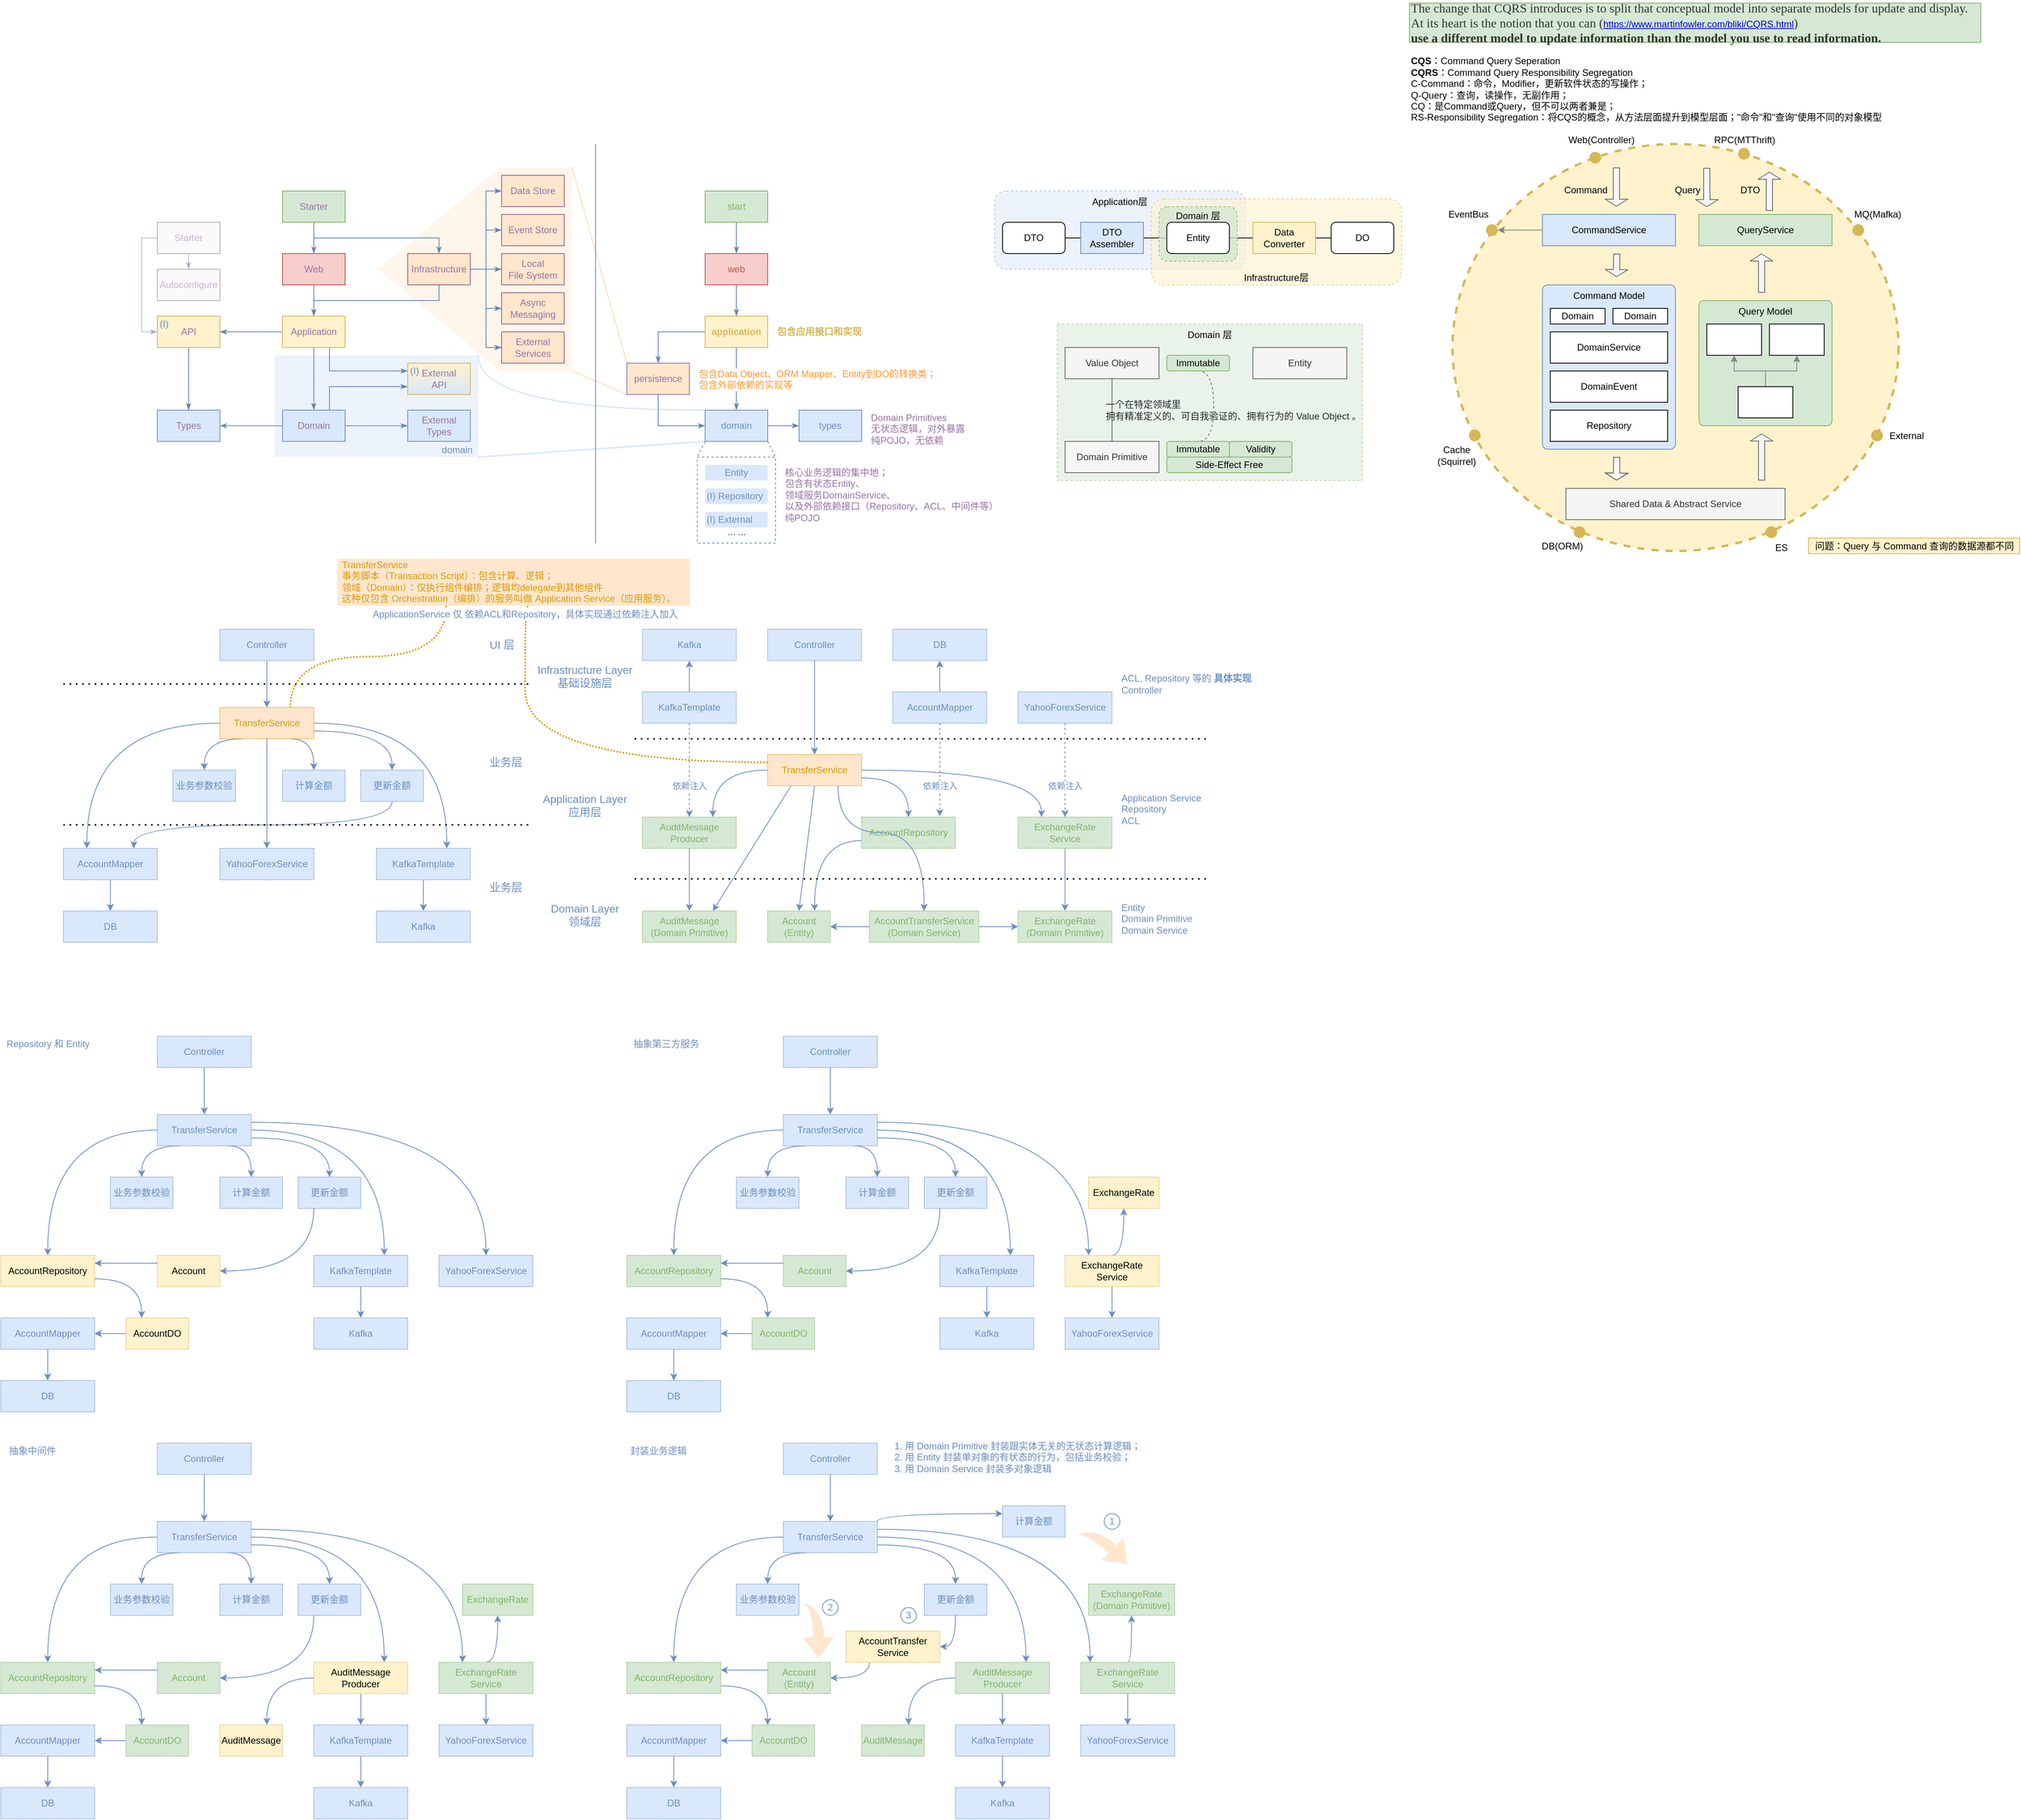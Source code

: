 <mxfile version="13.5.8" type="github">
  <diagram id="HGR84DPYoryr4UejDbrn" name="Page-1">
    <mxGraphModel dx="946" dy="1714" grid="1" gridSize="10" guides="1" tooltips="1" connect="1" arrows="1" fold="1" page="1" pageScale="1" pageWidth="850" pageHeight="1100" math="0" shadow="0">
      <root>
        <mxCell id="0" />
        <mxCell id="1" parent="0" />
        <mxCell id="k__74r5_tCfTsesa0LqW-23" value="" style="ellipse;whiteSpace=wrap;html=1;dashed=1;strokeWidth=3;fillColor=#fff2cc;strokeColor=#d6b656;" vertex="1" parent="1">
          <mxGeometry x="1935" y="20" width="570" height="520" as="geometry" />
        </mxCell>
        <mxCell id="k__74r5_tCfTsesa0LqW-11" value="Command Model" style="rounded=1;whiteSpace=wrap;html=1;arcSize=4;fillColor=#dae8fc;verticalAlign=top;strokeColor=#6c8ebf;" vertex="1" parent="1">
          <mxGeometry x="2050" y="200" width="170" height="210" as="geometry" />
        </mxCell>
        <mxCell id="na9q9-R0wcQOXwDvBzgQ-10" value="Application层" style="rounded=1;whiteSpace=wrap;html=1;fillColor=#dae8fc;strokeColor=#6c8ebf;opacity=50;dashed=1;align=center;verticalAlign=top;" parent="1" vertex="1">
          <mxGeometry x="1350" y="80" width="320" height="100" as="geometry" />
        </mxCell>
        <mxCell id="na9q9-R0wcQOXwDvBzgQ-11" value="Infrastructure层" style="rounded=1;whiteSpace=wrap;html=1;fillColor=#fff2cc;strokeColor=#d6b656;opacity=60;dashed=1;verticalAlign=bottom;" parent="1" vertex="1">
          <mxGeometry x="1550" y="90" width="320" height="110" as="geometry" />
        </mxCell>
        <mxCell id="Rx8_rTDr1uG7aBfj7MTM-297" value="Domain 层" style="rounded=0;whiteSpace=wrap;html=1;shadow=0;glass=0;labelBackgroundColor=none;sketch=0;strokeColor=#82b366;fillColor=#d5e8d4;fontSize=12;align=center;dashed=1;opacity=50;verticalAlign=top;" parent="1" vertex="1">
          <mxGeometry x="1430" y="250" width="390" height="200" as="geometry" />
        </mxCell>
        <mxCell id="Rx8_rTDr1uG7aBfj7MTM-19" value="" style="verticalLabelPosition=bottom;verticalAlign=top;html=1;shape=offPageConnector;rounded=0;size=0.628;glass=0;dashed=1;dashPattern=1 1;fontColor=#6C8EBF;align=right;rotation=90;fillColor=#FFE6CC;strokeColor=none;opacity=40;" parent="1" vertex="1">
          <mxGeometry x="556.25" y="56.25" width="260" height="247.5" as="geometry" />
        </mxCell>
        <mxCell id="Rx8_rTDr1uG7aBfj7MTM-13" style="edgeStyle=orthogonalEdgeStyle;orthogonalLoop=1;jettySize=auto;html=1;exitX=1;exitY=0;exitDx=0;exitDy=0;entryX=0;entryY=0;entryDx=0;entryDy=0;endArrow=none;endFill=0;fontColor=#6C8EBF;curved=1;strokeColor=#DAE8FC;fontStyle=1;strokeWidth=2;" parent="1" source="Rx8_rTDr1uG7aBfj7MTM-11" target="f-NZzgFDiCujEd77ImA0-5" edge="1">
          <mxGeometry relative="1" as="geometry">
            <Array as="points">
              <mxPoint x="690" y="360" />
            </Array>
          </mxGeometry>
        </mxCell>
        <mxCell id="Rx8_rTDr1uG7aBfj7MTM-11" value="domain" style="rounded=0;whiteSpace=wrap;html=1;shadow=0;glass=0;comic=0;labelBackgroundColor=none;strokeWidth=1;fillColor=#dae8fc;fontFamily=Helvetica;fontSize=12;align=right;verticalAlign=bottom;dashed=1;dashPattern=1 1;spacingRight=5;strokeColor=none;opacity=50;fontColor=#6C8EBF;" parent="1" vertex="1">
          <mxGeometry x="430" y="290" width="260" height="130" as="geometry" />
        </mxCell>
        <mxCell id="Rx8_rTDr1uG7aBfj7MTM-2" value="" style="rounded=0;whiteSpace=wrap;html=1;fillColor=none;dashed=1;strokeColor=#6C8EBF;" parent="1" vertex="1">
          <mxGeometry x="970" y="420" width="100" height="110" as="geometry" />
        </mxCell>
        <mxCell id="f-NZzgFDiCujEd77ImA0-1" style="edgeStyle=orthogonalEdgeStyle;rounded=0;comic=0;jumpStyle=arc;jumpSize=6;html=1;labelBackgroundColor=#ffffff;startArrow=none;startFill=0;endArrow=classicThin;endFill=1;endSize=6;jettySize=auto;orthogonalLoop=1;strokeColor=#6881B3;strokeWidth=1;fillColor=none;fontFamily=Helvetica;fontSize=12;fontColor=#9673A6;" parent="1" source="f-NZzgFDiCujEd77ImA0-3" target="f-NZzgFDiCujEd77ImA0-7" edge="1">
          <mxGeometry relative="1" as="geometry" />
        </mxCell>
        <mxCell id="f-NZzgFDiCujEd77ImA0-2" style="edgeStyle=orthogonalEdgeStyle;rounded=0;comic=0;jumpStyle=arc;jumpSize=6;html=1;entryX=0.5;entryY=0;labelBackgroundColor=#ffffff;startArrow=none;startFill=0;endArrow=classicThin;endFill=1;endSize=6;jettySize=auto;orthogonalLoop=1;strokeColor=#6881B3;strokeWidth=1;fillColor=none;fontFamily=Helvetica;fontSize=12;fontColor=#9673A6;" parent="1" source="f-NZzgFDiCujEd77ImA0-3" target="f-NZzgFDiCujEd77ImA0-5" edge="1">
          <mxGeometry relative="1" as="geometry" />
        </mxCell>
        <mxCell id="f-NZzgFDiCujEd77ImA0-3" value="a&lt;span&gt;pplication&lt;/span&gt;" style="rounded=0;whiteSpace=wrap;html=1;shadow=0;glass=0;comic=0;labelBackgroundColor=none;strokeColor=#d6b656;strokeWidth=1;fillColor=#fff2cc;fontFamily=Helvetica;fontSize=12;align=center;fontColor=#D6B656;fontStyle=1" parent="1" vertex="1">
          <mxGeometry x="980" y="240" width="80" height="40" as="geometry" />
        </mxCell>
        <mxCell id="f-NZzgFDiCujEd77ImA0-4" style="edgeStyle=orthogonalEdgeStyle;rounded=0;comic=0;jumpStyle=arc;jumpSize=6;html=1;labelBackgroundColor=#ffffff;startArrow=none;startFill=0;endArrow=classicThin;endFill=1;endSize=6;jettySize=auto;orthogonalLoop=1;strokeColor=#6881B3;strokeWidth=1;fillColor=none;fontFamily=Helvetica;fontSize=12;fontColor=#9673A6;" parent="1" source="f-NZzgFDiCujEd77ImA0-5" target="f-NZzgFDiCujEd77ImA0-10" edge="1">
          <mxGeometry relative="1" as="geometry" />
        </mxCell>
        <mxCell id="Rx8_rTDr1uG7aBfj7MTM-15" style="orthogonalLoop=1;jettySize=auto;html=1;exitX=0;exitY=1;exitDx=0;exitDy=0;entryX=1;entryY=1;entryDx=0;entryDy=0;endArrow=none;endFill=0;fontColor=#6C8EBF;strokeColor=#DAE8FC;fontStyle=1;strokeWidth=2;" parent="1" source="f-NZzgFDiCujEd77ImA0-5" target="Rx8_rTDr1uG7aBfj7MTM-11" edge="1">
          <mxGeometry relative="1" as="geometry" />
        </mxCell>
        <mxCell id="f-NZzgFDiCujEd77ImA0-5" value="domain" style="rounded=0;whiteSpace=wrap;html=1;shadow=0;glass=0;comic=0;labelBackgroundColor=none;strokeColor=#6c8ebf;strokeWidth=1;fillColor=#dae8fc;fontFamily=Helvetica;fontSize=12;align=center;fontColor=#6C8EBF;" parent="1" vertex="1">
          <mxGeometry x="980" y="360" width="80" height="40" as="geometry" />
        </mxCell>
        <mxCell id="f-NZzgFDiCujEd77ImA0-6" style="edgeStyle=orthogonalEdgeStyle;rounded=0;comic=0;jumpStyle=arc;jumpSize=6;html=1;labelBackgroundColor=#ffffff;startArrow=none;startFill=0;endArrow=classicThin;endFill=1;endSize=6;jettySize=auto;orthogonalLoop=1;strokeColor=#6881B3;strokeWidth=1;fillColor=none;fontFamily=Helvetica;fontSize=12;fontColor=#9673A6;exitX=0.5;exitY=1;" parent="1" source="f-NZzgFDiCujEd77ImA0-7" edge="1">
          <mxGeometry relative="1" as="geometry">
            <mxPoint x="980" y="380" as="targetPoint" />
            <Array as="points">
              <mxPoint x="920" y="380" />
            </Array>
          </mxGeometry>
        </mxCell>
        <mxCell id="Rx8_rTDr1uG7aBfj7MTM-22" style="edgeStyle=none;orthogonalLoop=1;jettySize=auto;html=1;exitX=0;exitY=1;exitDx=0;exitDy=0;entryX=1;entryY=0;entryDx=0;entryDy=0;dashed=1;endArrow=none;endFill=0;fontColor=#6C8EBF;dashPattern=1 1;strokeWidth=1;strokeColor=#FFB366;" parent="1" source="f-NZzgFDiCujEd77ImA0-7" target="Rx8_rTDr1uG7aBfj7MTM-19" edge="1">
          <mxGeometry relative="1" as="geometry" />
        </mxCell>
        <mxCell id="f-NZzgFDiCujEd77ImA0-7" value="persistence" style="rounded=0;whiteSpace=wrap;html=1;shadow=0;glass=0;comic=0;labelBackgroundColor=none;strokeColor=#9673A6;strokeWidth=1;fontFamily=Helvetica;fontSize=12;fontColor=#9673A6;align=center;fillColor=#FFE6CC;" parent="1" vertex="1">
          <mxGeometry x="880" y="300" width="80" height="40" as="geometry" />
        </mxCell>
        <mxCell id="f-NZzgFDiCujEd77ImA0-8" style="edgeStyle=orthogonalEdgeStyle;rounded=0;comic=0;jumpStyle=arc;jumpSize=6;html=1;labelBackgroundColor=#ffffff;startArrow=none;startFill=0;endArrow=classicThin;endFill=1;endSize=6;jettySize=auto;orthogonalLoop=1;strokeColor=#6881B3;strokeWidth=1;fillColor=none;fontFamily=Helvetica;fontSize=12;fontColor=#9673A6;" parent="1" source="f-NZzgFDiCujEd77ImA0-9" target="f-NZzgFDiCujEd77ImA0-12" edge="1">
          <mxGeometry relative="1" as="geometry" />
        </mxCell>
        <mxCell id="f-NZzgFDiCujEd77ImA0-9" value="start" style="rounded=0;whiteSpace=wrap;html=1;shadow=0;glass=0;comic=0;labelBackgroundColor=none;strokeColor=#82b366;strokeWidth=1;fillColor=#d5e8d4;fontFamily=Helvetica;fontSize=12;align=center;fontColor=#82B366;" parent="1" vertex="1">
          <mxGeometry x="980" y="80" width="80" height="40" as="geometry" />
        </mxCell>
        <mxCell id="f-NZzgFDiCujEd77ImA0-10" value="types" style="rounded=0;whiteSpace=wrap;html=1;shadow=0;glass=0;comic=0;labelBackgroundColor=none;strokeColor=#6c8ebf;strokeWidth=1;fillColor=#dae8fc;fontFamily=Helvetica;fontSize=12;align=center;fontColor=#6C8EBF;" parent="1" vertex="1">
          <mxGeometry x="1100" y="360" width="80" height="40" as="geometry" />
        </mxCell>
        <mxCell id="f-NZzgFDiCujEd77ImA0-11" style="edgeStyle=orthogonalEdgeStyle;rounded=0;comic=0;jumpStyle=arc;jumpSize=6;html=1;entryX=0.5;entryY=0;labelBackgroundColor=#ffffff;startArrow=none;startFill=0;endArrow=classicThin;endFill=1;endSize=6;jettySize=auto;orthogonalLoop=1;strokeColor=#6881B3;strokeWidth=1;fillColor=none;fontFamily=Helvetica;fontSize=12;fontColor=#9673A6;" parent="1" source="f-NZzgFDiCujEd77ImA0-12" target="f-NZzgFDiCujEd77ImA0-3" edge="1">
          <mxGeometry relative="1" as="geometry" />
        </mxCell>
        <mxCell id="f-NZzgFDiCujEd77ImA0-12" value="web" style="rounded=0;whiteSpace=wrap;html=1;shadow=0;glass=0;comic=0;labelBackgroundColor=none;strokeColor=#b85450;strokeWidth=1;fillColor=#f8cecc;fontFamily=Helvetica;fontSize=12;align=center;fontColor=#B85450;" parent="1" vertex="1">
          <mxGeometry x="980" y="160" width="80" height="40" as="geometry" />
        </mxCell>
        <mxCell id="f-NZzgFDiCujEd77ImA0-13" style="edgeStyle=orthogonalEdgeStyle;rounded=0;comic=0;jumpStyle=arc;jumpSize=6;html=1;entryX=0.5;entryY=0;labelBackgroundColor=#ffffff;startArrow=none;startFill=0;endArrow=classicThin;endFill=1;endSize=6;jettySize=auto;orthogonalLoop=1;strokeColor=#6881B3;strokeWidth=1;fillColor=none;fontFamily=Helvetica;fontSize=12;fontColor=#9673A6;" parent="1" source="f-NZzgFDiCujEd77ImA0-15" target="f-NZzgFDiCujEd77ImA0-17" edge="1">
          <mxGeometry relative="1" as="geometry" />
        </mxCell>
        <mxCell id="f-NZzgFDiCujEd77ImA0-14" style="edgeStyle=orthogonalEdgeStyle;rounded=0;comic=0;jumpStyle=arc;jumpSize=6;html=1;entryX=0.5;entryY=0;labelBackgroundColor=#ffffff;startArrow=none;startFill=0;endArrow=classicThin;endFill=1;endSize=6;jettySize=auto;orthogonalLoop=1;strokeColor=#6881B3;strokeWidth=1;fillColor=none;fontFamily=Helvetica;fontSize=12;fontColor=#9673A6;entryDx=0;entryDy=0;" parent="1" source="f-NZzgFDiCujEd77ImA0-15" target="f-NZzgFDiCujEd77ImA0-24" edge="1">
          <mxGeometry relative="1" as="geometry">
            <Array as="points">
              <mxPoint x="480" y="140" />
              <mxPoint x="640" y="140" />
            </Array>
          </mxGeometry>
        </mxCell>
        <mxCell id="f-NZzgFDiCujEd77ImA0-15" value="Starter" style="rounded=0;whiteSpace=wrap;html=1;shadow=0;glass=0;comic=0;labelBackgroundColor=none;strokeColor=#82b366;strokeWidth=1;fillColor=#d5e8d4;fontFamily=Helvetica;fontSize=12;fontColor=#9673A6;align=center;gradientColor=none;" parent="1" vertex="1">
          <mxGeometry x="440" y="80" width="80" height="40" as="geometry" />
        </mxCell>
        <mxCell id="f-NZzgFDiCujEd77ImA0-16" style="edgeStyle=orthogonalEdgeStyle;rounded=0;comic=0;jumpStyle=arc;jumpSize=6;html=1;entryX=0.5;entryY=0;labelBackgroundColor=#ffffff;startArrow=none;startFill=0;endArrow=classicThin;endFill=1;endSize=6;jettySize=auto;orthogonalLoop=1;strokeColor=#6881B3;strokeWidth=1;fillColor=none;fontFamily=Helvetica;fontSize=12;fontColor=#9673A6;" parent="1" source="f-NZzgFDiCujEd77ImA0-17" target="f-NZzgFDiCujEd77ImA0-33" edge="1">
          <mxGeometry relative="1" as="geometry" />
        </mxCell>
        <mxCell id="f-NZzgFDiCujEd77ImA0-17" value="Web" style="rounded=0;whiteSpace=wrap;html=1;shadow=0;glass=0;comic=0;labelBackgroundColor=none;strokeColor=#b85450;strokeWidth=1;fillColor=#f8cecc;fontFamily=Helvetica;fontSize=12;fontColor=#9673A6;align=center;" parent="1" vertex="1">
          <mxGeometry x="440" y="160" width="80" height="40" as="geometry" />
        </mxCell>
        <mxCell id="f-NZzgFDiCujEd77ImA0-18" style="edgeStyle=orthogonalEdgeStyle;rounded=0;comic=0;jumpStyle=arc;jumpSize=6;html=1;labelBackgroundColor=#ffffff;startArrow=none;startFill=0;endArrow=classicThin;endFill=1;endSize=6;jettySize=auto;orthogonalLoop=1;strokeColor=#6881B3;strokeWidth=1;fillColor=none;fontFamily=Helvetica;fontSize=12;fontColor=#9673A6;exitX=0.5;exitY=1;exitDx=0;exitDy=0;" parent="1" source="f-NZzgFDiCujEd77ImA0-24" edge="1">
          <mxGeometry relative="1" as="geometry">
            <mxPoint x="480" y="240" as="targetPoint" />
            <Array as="points">
              <mxPoint x="640" y="220" />
              <mxPoint x="480" y="220" />
            </Array>
            <mxPoint x="650" y="220" as="sourcePoint" />
          </mxGeometry>
        </mxCell>
        <mxCell id="f-NZzgFDiCujEd77ImA0-19" style="edgeStyle=orthogonalEdgeStyle;rounded=0;comic=0;jumpStyle=arc;jumpSize=6;html=1;labelBackgroundColor=#ffffff;startArrow=none;startFill=0;endArrow=classicThin;endFill=1;endSize=6;jettySize=auto;orthogonalLoop=1;strokeColor=#6881B3;strokeWidth=1;fillColor=none;fontFamily=Helvetica;fontSize=12;fontColor=#9673A6;" parent="1" source="f-NZzgFDiCujEd77ImA0-24" target="f-NZzgFDiCujEd77ImA0-25" edge="1">
          <mxGeometry relative="1" as="geometry" />
        </mxCell>
        <mxCell id="f-NZzgFDiCujEd77ImA0-20" style="edgeStyle=orthogonalEdgeStyle;rounded=0;comic=0;jumpStyle=arc;jumpSize=6;html=1;entryX=0;entryY=0.5;labelBackgroundColor=#ffffff;startArrow=none;startFill=0;endArrow=classicThin;endFill=1;endSize=6;jettySize=auto;orthogonalLoop=1;strokeColor=#6881B3;strokeWidth=1;fillColor=none;fontFamily=Helvetica;fontSize=12;fontColor=#9673A6;" parent="1" source="f-NZzgFDiCujEd77ImA0-24" target="f-NZzgFDiCujEd77ImA0-26" edge="1">
          <mxGeometry relative="1" as="geometry">
            <Array as="points">
              <mxPoint x="700" y="180" />
              <mxPoint x="700" y="130" />
            </Array>
          </mxGeometry>
        </mxCell>
        <mxCell id="f-NZzgFDiCujEd77ImA0-21" style="edgeStyle=orthogonalEdgeStyle;rounded=0;comic=0;jumpStyle=arc;jumpSize=6;html=1;entryX=0;entryY=0.5;labelBackgroundColor=#ffffff;startArrow=none;startFill=0;endArrow=classicThin;endFill=1;endSize=6;jettySize=auto;orthogonalLoop=1;strokeColor=#6881B3;strokeWidth=1;fillColor=none;fontFamily=Helvetica;fontSize=12;fontColor=#9673A6;" parent="1" source="f-NZzgFDiCujEd77ImA0-24" target="f-NZzgFDiCujEd77ImA0-27" edge="1">
          <mxGeometry relative="1" as="geometry" />
        </mxCell>
        <mxCell id="f-NZzgFDiCujEd77ImA0-22" style="edgeStyle=orthogonalEdgeStyle;rounded=0;comic=0;jumpStyle=arc;jumpSize=6;html=1;entryX=0;entryY=0.5;labelBackgroundColor=#ffffff;startArrow=none;startFill=0;endArrow=classicThin;endFill=1;endSize=6;jettySize=auto;orthogonalLoop=1;strokeColor=#6881B3;strokeWidth=1;fillColor=none;fontFamily=Helvetica;fontSize=12;fontColor=#9673A6;" parent="1" source="f-NZzgFDiCujEd77ImA0-24" target="f-NZzgFDiCujEd77ImA0-28" edge="1">
          <mxGeometry relative="1" as="geometry" />
        </mxCell>
        <mxCell id="f-NZzgFDiCujEd77ImA0-23" style="edgeStyle=orthogonalEdgeStyle;rounded=0;comic=0;jumpStyle=arc;jumpSize=6;html=1;entryX=0;entryY=0.5;labelBackgroundColor=#ffffff;startArrow=none;startFill=0;endArrow=classicThin;endFill=1;endSize=6;jettySize=auto;orthogonalLoop=1;strokeColor=#6881B3;strokeWidth=1;fillColor=none;fontFamily=Helvetica;fontSize=12;fontColor=#9673A6;" parent="1" source="f-NZzgFDiCujEd77ImA0-24" target="f-NZzgFDiCujEd77ImA0-29" edge="1">
          <mxGeometry relative="1" as="geometry" />
        </mxCell>
        <mxCell id="f-NZzgFDiCujEd77ImA0-24" value="Infrastructure" style="rounded=0;whiteSpace=wrap;html=1;shadow=0;glass=0;comic=0;labelBackgroundColor=none;strokeColor=#996185;strokeWidth=1;fillColor=#FFE6CC;fontFamily=Helvetica;fontSize=12;fontColor=#9673A6;align=center;gradientColor=none;" parent="1" vertex="1">
          <mxGeometry x="600" y="160" width="80" height="40" as="geometry" />
        </mxCell>
        <mxCell id="f-NZzgFDiCujEd77ImA0-25" value="Local&lt;div&gt;File System&lt;/div&gt;" style="rounded=0;whiteSpace=wrap;html=1;shadow=0;glass=0;comic=0;labelBackgroundColor=none;strokeColor=#996185;strokeWidth=1;fillColor=#FFE6CC;fontFamily=Helvetica;fontSize=12;fontColor=#9673A6;align=center;gradientColor=none;" parent="1" vertex="1">
          <mxGeometry x="720" y="160" width="80" height="40" as="geometry" />
        </mxCell>
        <mxCell id="f-NZzgFDiCujEd77ImA0-26" value="Event Store" style="rounded=0;whiteSpace=wrap;html=1;shadow=0;glass=0;comic=0;labelBackgroundColor=none;strokeColor=#996185;strokeWidth=1;fillColor=#FFE6CC;fontFamily=Helvetica;fontSize=12;fontColor=#9673A6;align=center;gradientColor=none;" parent="1" vertex="1">
          <mxGeometry x="720" y="110" width="80" height="40" as="geometry" />
        </mxCell>
        <mxCell id="f-NZzgFDiCujEd77ImA0-27" value="Data Store" style="rounded=0;whiteSpace=wrap;html=1;shadow=0;glass=0;comic=0;labelBackgroundColor=none;strokeColor=#996185;strokeWidth=1;fillColor=#FFE6CC;fontFamily=Helvetica;fontSize=12;fontColor=#9673A6;align=center;gradientColor=none;" parent="1" vertex="1">
          <mxGeometry x="720" y="60" width="80" height="40" as="geometry" />
        </mxCell>
        <mxCell id="f-NZzgFDiCujEd77ImA0-28" value="Async&lt;div&gt;Messaging&lt;/div&gt;" style="rounded=0;whiteSpace=wrap;html=1;shadow=0;glass=0;comic=0;labelBackgroundColor=none;strokeColor=#996185;strokeWidth=1;fillColor=#FFE6CC;fontFamily=Helvetica;fontSize=12;fontColor=#9673A6;align=center;gradientColor=none;" parent="1" vertex="1">
          <mxGeometry x="720" y="210" width="80" height="40" as="geometry" />
        </mxCell>
        <mxCell id="f-NZzgFDiCujEd77ImA0-29" value="External&lt;div&gt;Services&lt;/div&gt;" style="rounded=0;whiteSpace=wrap;html=1;shadow=0;glass=0;comic=0;labelBackgroundColor=none;strokeColor=#996185;strokeWidth=1;fillColor=#FFE6CC;fontFamily=Helvetica;fontSize=12;fontColor=#9673A6;align=center;gradientColor=none;" parent="1" vertex="1">
          <mxGeometry x="720" y="260" width="80" height="40" as="geometry" />
        </mxCell>
        <mxCell id="f-NZzgFDiCujEd77ImA0-30" style="edgeStyle=orthogonalEdgeStyle;rounded=0;comic=0;jumpStyle=arc;jumpSize=6;html=1;entryX=0.5;entryY=0;labelBackgroundColor=#ffffff;startArrow=none;startFill=0;endArrow=classicThin;endFill=1;endSize=6;jettySize=auto;orthogonalLoop=1;strokeColor=#6881B3;strokeWidth=1;fillColor=none;fontFamily=Helvetica;fontSize=12;fontColor=#9673A6;" parent="1" source="f-NZzgFDiCujEd77ImA0-33" target="f-NZzgFDiCujEd77ImA0-37" edge="1">
          <mxGeometry relative="1" as="geometry" />
        </mxCell>
        <mxCell id="f-NZzgFDiCujEd77ImA0-31" style="edgeStyle=orthogonalEdgeStyle;rounded=0;comic=0;jumpStyle=arc;jumpSize=6;html=1;exitX=0.75;exitY=1;entryX=0;entryY=0.25;labelBackgroundColor=#ffffff;startArrow=none;startFill=0;endArrow=classicThin;endFill=1;endSize=6;jettySize=auto;orthogonalLoop=1;strokeColor=#6881B3;strokeWidth=1;fillColor=none;fontFamily=Helvetica;fontSize=12;fontColor=#9673A6;" parent="1" source="f-NZzgFDiCujEd77ImA0-33" target="f-NZzgFDiCujEd77ImA0-38" edge="1">
          <mxGeometry relative="1" as="geometry" />
        </mxCell>
        <mxCell id="f-NZzgFDiCujEd77ImA0-32" style="edgeStyle=orthogonalEdgeStyle;rounded=0;comic=0;jumpStyle=arc;jumpSize=6;html=1;entryX=1;entryY=0.5;labelBackgroundColor=#ffffff;startArrow=none;startFill=0;endArrow=classicThin;endFill=1;endSize=6;jettySize=auto;orthogonalLoop=1;strokeColor=#6881B3;strokeWidth=1;fillColor=none;fontFamily=Helvetica;fontSize=12;fontColor=#9673A6;" parent="1" source="f-NZzgFDiCujEd77ImA0-33" target="f-NZzgFDiCujEd77ImA0-42" edge="1">
          <mxGeometry relative="1" as="geometry" />
        </mxCell>
        <mxCell id="f-NZzgFDiCujEd77ImA0-33" value="Application" style="rounded=0;whiteSpace=wrap;html=1;shadow=0;glass=0;comic=0;labelBackgroundColor=none;strokeColor=#d6b656;strokeWidth=1;fillColor=#fff2cc;fontFamily=Helvetica;fontSize=12;fontColor=#9673A6;align=center;" parent="1" vertex="1">
          <mxGeometry x="440" y="240" width="80" height="40" as="geometry" />
        </mxCell>
        <mxCell id="f-NZzgFDiCujEd77ImA0-34" style="edgeStyle=orthogonalEdgeStyle;rounded=0;comic=0;jumpStyle=arc;jumpSize=6;html=1;entryX=0;entryY=0.75;labelBackgroundColor=#ffffff;startArrow=none;startFill=0;endArrow=classicThin;endFill=1;endSize=6;jettySize=auto;orthogonalLoop=1;strokeColor=#6881B3;strokeWidth=1;fillColor=none;fontFamily=Helvetica;fontSize=12;fontColor=#9673A6;" parent="1" source="f-NZzgFDiCujEd77ImA0-37" target="f-NZzgFDiCujEd77ImA0-38" edge="1">
          <mxGeometry relative="1" as="geometry">
            <Array as="points">
              <mxPoint x="500" y="330" />
            </Array>
          </mxGeometry>
        </mxCell>
        <mxCell id="f-NZzgFDiCujEd77ImA0-35" style="edgeStyle=orthogonalEdgeStyle;rounded=0;comic=0;jumpStyle=arc;jumpSize=6;html=1;entryX=0;entryY=0.5;labelBackgroundColor=#ffffff;startArrow=none;startFill=0;endArrow=classicThin;endFill=1;endSize=6;jettySize=auto;orthogonalLoop=1;strokeColor=#6c8ebf;strokeWidth=1;fillColor=#dae8fc;fontFamily=Helvetica;fontSize=12;fontColor=#9673A6;" parent="1" source="f-NZzgFDiCujEd77ImA0-37" target="f-NZzgFDiCujEd77ImA0-39" edge="1">
          <mxGeometry relative="1" as="geometry" />
        </mxCell>
        <mxCell id="f-NZzgFDiCujEd77ImA0-36" style="edgeStyle=orthogonalEdgeStyle;rounded=0;comic=0;jumpStyle=arc;jumpSize=6;html=1;entryX=1;entryY=0.5;labelBackgroundColor=#ffffff;startArrow=none;startFill=0;endArrow=classicThin;endFill=1;endSize=6;jettySize=auto;orthogonalLoop=1;strokeColor=#6c8ebf;strokeWidth=1;fillColor=#dae8fc;fontFamily=Helvetica;fontSize=12;fontColor=#9673A6;" parent="1" source="f-NZzgFDiCujEd77ImA0-37" target="f-NZzgFDiCujEd77ImA0-40" edge="1">
          <mxGeometry relative="1" as="geometry" />
        </mxCell>
        <mxCell id="Rx8_rTDr1uG7aBfj7MTM-5" style="rounded=0;orthogonalLoop=1;jettySize=auto;html=1;exitX=1;exitY=1;exitDx=0;exitDy=0;entryX=1;entryY=0;entryDx=0;entryDy=0;fontColor=#6C8EBF;dashed=1;endArrow=none;endFill=0;strokeColor=#6C8EBF;" parent="1" target="Rx8_rTDr1uG7aBfj7MTM-2" edge="1">
          <mxGeometry relative="1" as="geometry">
            <mxPoint x="1060" y="400" as="sourcePoint" />
          </mxGeometry>
        </mxCell>
        <mxCell id="Rx8_rTDr1uG7aBfj7MTM-6" style="rounded=0;orthogonalLoop=1;jettySize=auto;html=1;exitX=0;exitY=1;exitDx=0;exitDy=0;entryX=0;entryY=0;entryDx=0;entryDy=0;fontColor=#6C8EBF;dashed=1;endArrow=none;endFill=0;strokeColor=#6C8EBF;" parent="1" target="Rx8_rTDr1uG7aBfj7MTM-2" edge="1">
          <mxGeometry relative="1" as="geometry">
            <mxPoint x="980" y="400" as="sourcePoint" />
          </mxGeometry>
        </mxCell>
        <mxCell id="f-NZzgFDiCujEd77ImA0-37" value="Domain" style="rounded=0;whiteSpace=wrap;html=1;shadow=0;glass=0;comic=0;labelBackgroundColor=none;strokeColor=#6c8ebf;strokeWidth=1;fillColor=#dae8fc;fontFamily=Helvetica;fontSize=12;fontColor=#9673A6;align=center;sketch=0;" parent="1" vertex="1">
          <mxGeometry x="440" y="360" width="80" height="40" as="geometry" />
        </mxCell>
        <mxCell id="f-NZzgFDiCujEd77ImA0-38" value="External&lt;div&gt;API&lt;/div&gt;" style="rounded=0;whiteSpace=wrap;html=1;shadow=0;glass=0;comic=0;labelBackgroundColor=none;strokeColor=#d6b656;strokeWidth=1;fillColor=#fff2cc;fontFamily=Helvetica;fontSize=12;fontColor=#9673A6;align=center;gradientColor=#DAE8FC;" parent="1" vertex="1">
          <mxGeometry x="600" y="300" width="80" height="40" as="geometry" />
        </mxCell>
        <mxCell id="f-NZzgFDiCujEd77ImA0-39" value="External&lt;div&gt;Types&lt;/div&gt;" style="rounded=0;whiteSpace=wrap;html=1;shadow=0;glass=0;comic=0;labelBackgroundColor=none;strokeColor=#6c8ebf;strokeWidth=1;fillColor=#dae8fc;fontFamily=Helvetica;fontSize=12;fontColor=#9673A6;align=center;" parent="1" vertex="1">
          <mxGeometry x="600" y="360" width="80" height="40" as="geometry" />
        </mxCell>
        <mxCell id="f-NZzgFDiCujEd77ImA0-40" value="Types" style="rounded=0;whiteSpace=wrap;html=1;shadow=0;glass=0;comic=0;labelBackgroundColor=none;strokeColor=#6c8ebf;strokeWidth=1;fillColor=#dae8fc;fontFamily=Helvetica;fontSize=12;fontColor=#9673A6;align=center;sketch=0;" parent="1" vertex="1">
          <mxGeometry x="280" y="360" width="80" height="40" as="geometry" />
        </mxCell>
        <mxCell id="f-NZzgFDiCujEd77ImA0-41" style="edgeStyle=orthogonalEdgeStyle;rounded=0;comic=0;jumpStyle=arc;jumpSize=6;html=1;entryX=0.5;entryY=0;labelBackgroundColor=#ffffff;startArrow=none;startFill=0;endArrow=classicThin;endFill=1;endSize=6;jettySize=auto;orthogonalLoop=1;strokeColor=#6881B3;strokeWidth=1;fillColor=none;fontFamily=Helvetica;fontSize=12;fontColor=#9673A6;" parent="1" source="f-NZzgFDiCujEd77ImA0-42" target="f-NZzgFDiCujEd77ImA0-40" edge="1">
          <mxGeometry relative="1" as="geometry" />
        </mxCell>
        <mxCell id="f-NZzgFDiCujEd77ImA0-42" value="API" style="rounded=0;whiteSpace=wrap;html=1;shadow=0;glass=0;comic=0;labelBackgroundColor=none;strokeColor=#d6b656;strokeWidth=1;fillColor=#fff2cc;fontFamily=Helvetica;fontSize=12;fontColor=#9673A6;align=center;" parent="1" vertex="1">
          <mxGeometry x="280" y="240" width="80" height="40" as="geometry" />
        </mxCell>
        <mxCell id="f-NZzgFDiCujEd77ImA0-43" value="Autoconfigure" style="rounded=0;whiteSpace=wrap;html=1;shadow=0;glass=0;comic=0;labelBackgroundColor=none;strokeColor=#666666;strokeWidth=1;fillColor=#f5f5f5;fontFamily=Helvetica;fontSize=12;fontColor=#9673A6;align=center;textOpacity=50;opacity=50;gradientColor=none;" parent="1" vertex="1">
          <mxGeometry x="280" y="180" width="80" height="40" as="geometry" />
        </mxCell>
        <mxCell id="f-NZzgFDiCujEd77ImA0-44" style="edgeStyle=orthogonalEdgeStyle;rounded=0;comic=0;jumpStyle=arc;jumpSize=6;html=1;exitX=0.5;exitY=1;entryX=0.5;entryY=0;labelBackgroundColor=#ffffff;startArrow=none;startFill=0;endArrow=classicThin;endFill=1;endSize=6;jettySize=auto;orthogonalLoop=1;strokeColor=#6881B3;strokeWidth=1;fillColor=none;fontFamily=Helvetica;fontSize=12;fontColor=#9673A6;opacity=50;" parent="1" source="f-NZzgFDiCujEd77ImA0-46" target="f-NZzgFDiCujEd77ImA0-43" edge="1">
          <mxGeometry relative="1" as="geometry" />
        </mxCell>
        <mxCell id="f-NZzgFDiCujEd77ImA0-45" style="edgeStyle=orthogonalEdgeStyle;rounded=0;comic=0;jumpStyle=arc;jumpSize=6;html=1;entryX=0;entryY=0.5;labelBackgroundColor=#ffffff;startArrow=none;startFill=0;endArrow=classicThin;endFill=1;endSize=6;jettySize=auto;orthogonalLoop=1;strokeColor=#6881B3;strokeWidth=1;fillColor=none;fontFamily=Helvetica;fontSize=12;fontColor=#9673A6;opacity=50;" parent="1" source="f-NZzgFDiCujEd77ImA0-46" target="f-NZzgFDiCujEd77ImA0-42" edge="1">
          <mxGeometry relative="1" as="geometry">
            <Array as="points">
              <mxPoint x="260" y="140" />
              <mxPoint x="260" y="260" />
            </Array>
          </mxGeometry>
        </mxCell>
        <mxCell id="f-NZzgFDiCujEd77ImA0-46" value="Starter" style="rounded=0;whiteSpace=wrap;html=1;shadow=0;glass=0;comic=0;labelBackgroundColor=none;strokeColor=#666666;strokeWidth=1;fillColor=#f5f5f5;fontFamily=Helvetica;fontSize=12;fontColor=#9673A6;align=center;textOpacity=50;opacity=50;gradientColor=none;" parent="1" vertex="1">
          <mxGeometry x="280" y="120" width="80" height="40" as="geometry" />
        </mxCell>
        <mxCell id="f-NZzgFDiCujEd77ImA0-47" value="Domain Primitives&lt;div&gt;无状态逻辑，对外暴露&lt;/div&gt;&lt;div&gt;纯POJO，无依赖&lt;/div&gt;" style="text;html=1;resizable=0;points=[];autosize=1;align=left;verticalAlign=top;spacingTop=-4;fontSize=12;fontFamily=Helvetica;fontColor=#9673A6;" parent="1" vertex="1">
          <mxGeometry x="1190" y="360" width="140" height="40" as="geometry" />
        </mxCell>
        <mxCell id="f-NZzgFDiCujEd77ImA0-48" value="核心业务逻辑的集中地；&lt;div&gt;包含有状态Entity、&lt;/div&gt;&lt;div&gt;领域服务DomainService、&lt;/div&gt;&lt;div&gt;以及外部依赖接口（Repository、ACL、中间件等）&lt;/div&gt;&lt;div&gt;纯POJO&lt;/div&gt;" style="text;html=1;resizable=0;points=[];autosize=1;align=left;verticalAlign=top;spacingTop=-4;fontSize=12;fontFamily=Helvetica;fontColor=#9673A6;" parent="1" vertex="1">
          <mxGeometry x="1080" y="430" width="290" height="70" as="geometry" />
        </mxCell>
        <mxCell id="Rx8_rTDr1uG7aBfj7MTM-1" value="Entity" style="rounded=1;whiteSpace=wrap;html=1;fillColor=#dae8fc;fontColor=#6C8EBF;strokeColor=none;" parent="1" vertex="1">
          <mxGeometry x="980" y="430" width="80" height="20" as="geometry" />
        </mxCell>
        <mxCell id="Rx8_rTDr1uG7aBfj7MTM-3" value="(I) Repository" style="rounded=1;whiteSpace=wrap;html=1;fillColor=#dae8fc;fontColor=#6C8EBF;align=left;strokeColor=none;" parent="1" vertex="1">
          <mxGeometry x="980" y="460" width="80" height="20" as="geometry" />
        </mxCell>
        <mxCell id="Rx8_rTDr1uG7aBfj7MTM-4" value="(I)&amp;nbsp;External" style="rounded=1;whiteSpace=wrap;html=1;fillColor=#dae8fc;fontColor=#6C8EBF;align=left;strokeColor=none;" parent="1" vertex="1">
          <mxGeometry x="980" y="490" width="80" height="20" as="geometry" />
        </mxCell>
        <mxCell id="Rx8_rTDr1uG7aBfj7MTM-7" value="... ..." style="text;html=1;align=center;verticalAlign=middle;resizable=0;points=[];autosize=1;fontColor=#6C8EBF;fontStyle=1" parent="1" vertex="1">
          <mxGeometry x="1000" y="506" width="40" height="20" as="geometry" />
        </mxCell>
        <mxCell id="Rx8_rTDr1uG7aBfj7MTM-10" value="包含应用接口和实现" style="text;html=1;resizable=0;points=[];autosize=1;align=left;verticalAlign=top;spacingTop=-4;fontSize=12;fontFamily=Helvetica;fontColor=#D6B656;fontStyle=1" parent="1" vertex="1">
          <mxGeometry x="1070" y="250" width="120" height="20" as="geometry" />
        </mxCell>
        <mxCell id="Rx8_rTDr1uG7aBfj7MTM-21" style="orthogonalLoop=1;jettySize=auto;html=1;exitX=0;exitY=0;exitDx=0;exitDy=0;entryX=0;entryY=0;entryDx=0;entryDy=0;dashed=1;endArrow=none;endFill=0;fontColor=#6C8EBF;dashPattern=1 1;strokeWidth=1;strokeColor=#FFB366;" parent="1" source="Rx8_rTDr1uG7aBfj7MTM-19" target="f-NZzgFDiCujEd77ImA0-7" edge="1">
          <mxGeometry relative="1" as="geometry" />
        </mxCell>
        <mxCell id="Rx8_rTDr1uG7aBfj7MTM-23" value="" style="endArrow=none;html=1;strokeColor=#6C8EBF;fontColor=#6C8EBF;" parent="1" edge="1">
          <mxGeometry width="50" height="50" relative="1" as="geometry">
            <mxPoint x="840" y="530" as="sourcePoint" />
            <mxPoint x="840" y="20" as="targetPoint" />
          </mxGeometry>
        </mxCell>
        <mxCell id="Rx8_rTDr1uG7aBfj7MTM-26" value="&lt;span style=&quot;text-align: left&quot;&gt;(I)&amp;nbsp;&lt;/span&gt;" style="text;html=1;align=center;verticalAlign=middle;resizable=0;points=[];autosize=1;fontColor=#6C8EBF;" parent="1" vertex="1">
          <mxGeometry x="275" y="240" width="30" height="20" as="geometry" />
        </mxCell>
        <mxCell id="Rx8_rTDr1uG7aBfj7MTM-27" value="&lt;span style=&quot;text-align: left&quot;&gt;(I)&amp;nbsp;&lt;/span&gt;" style="text;html=1;align=center;verticalAlign=middle;resizable=0;points=[];autosize=1;fontColor=#6C8EBF;" parent="1" vertex="1">
          <mxGeometry x="595" y="300" width="30" height="20" as="geometry" />
        </mxCell>
        <mxCell id="Rx8_rTDr1uG7aBfj7MTM-28" value="包含Data Object、ORM Mapper、Entity到DO的转换类；&lt;br&gt;包含外部依赖的实现等" style="text;html=1;resizable=0;points=[];autosize=1;align=left;verticalAlign=top;spacingTop=-4;fontSize=12;fontFamily=Helvetica;fontColor=#FF9933;labelBackgroundColor=#ffffff;" parent="1" vertex="1">
          <mxGeometry x="970" y="303.75" width="320" height="30" as="geometry" />
        </mxCell>
        <mxCell id="Rx8_rTDr1uG7aBfj7MTM-39" value="" style="edgeStyle=orthogonalEdgeStyle;orthogonalLoop=1;jettySize=auto;html=1;endArrow=classic;endFill=1;strokeWidth=1;fontColor=#6C8EBF;strokeColor=#6C8EBF;curved=1;" parent="1" source="Rx8_rTDr1uG7aBfj7MTM-29" target="Rx8_rTDr1uG7aBfj7MTM-30" edge="1">
          <mxGeometry relative="1" as="geometry" />
        </mxCell>
        <mxCell id="Rx8_rTDr1uG7aBfj7MTM-29" value="Controller" style="rounded=0;whiteSpace=wrap;html=1;shadow=0;glass=0;dashed=1;dashPattern=1 1;labelBackgroundColor=none;sketch=0;strokeColor=#6c8ebf;fillColor=#dae8fc;align=center;fontColor=#6C8EBF;" parent="1" vertex="1">
          <mxGeometry x="360" y="640" width="120" height="40" as="geometry" />
        </mxCell>
        <mxCell id="Rx8_rTDr1uG7aBfj7MTM-40" style="edgeStyle=orthogonalEdgeStyle;orthogonalLoop=1;jettySize=auto;html=1;entryX=0.5;entryY=0;entryDx=0;entryDy=0;endArrow=classic;endFill=1;strokeColor=#6C8EBF;strokeWidth=1;fontColor=#6C8EBF;exitX=0.5;exitY=1;exitDx=0;exitDy=0;curved=1;" parent="1" source="Rx8_rTDr1uG7aBfj7MTM-30" target="Rx8_rTDr1uG7aBfj7MTM-35" edge="1">
          <mxGeometry relative="1" as="geometry" />
        </mxCell>
        <mxCell id="Rx8_rTDr1uG7aBfj7MTM-41" style="edgeStyle=orthogonalEdgeStyle;orthogonalLoop=1;jettySize=auto;html=1;exitX=0.75;exitY=1;exitDx=0;exitDy=0;entryX=0.5;entryY=0;entryDx=0;entryDy=0;endArrow=classic;endFill=1;strokeColor=#6C8EBF;strokeWidth=1;fontColor=#6C8EBF;curved=1;" parent="1" source="Rx8_rTDr1uG7aBfj7MTM-30" target="Rx8_rTDr1uG7aBfj7MTM-31" edge="1">
          <mxGeometry relative="1" as="geometry">
            <Array as="points">
              <mxPoint x="480" y="780" />
            </Array>
          </mxGeometry>
        </mxCell>
        <mxCell id="Rx8_rTDr1uG7aBfj7MTM-42" style="edgeStyle=orthogonalEdgeStyle;orthogonalLoop=1;jettySize=auto;html=1;entryX=0.5;entryY=0;entryDx=0;entryDy=0;endArrow=classic;endFill=1;strokeColor=#6C8EBF;strokeWidth=1;fontColor=#6C8EBF;curved=1;" parent="1" target="Rx8_rTDr1uG7aBfj7MTM-32" edge="1">
          <mxGeometry relative="1" as="geometry">
            <mxPoint x="480" y="770" as="sourcePoint" />
            <Array as="points">
              <mxPoint x="480" y="770" />
              <mxPoint x="580" y="770" />
            </Array>
          </mxGeometry>
        </mxCell>
        <mxCell id="Rx8_rTDr1uG7aBfj7MTM-43" style="edgeStyle=orthogonalEdgeStyle;orthogonalLoop=1;jettySize=auto;html=1;exitX=0.25;exitY=1;exitDx=0;exitDy=0;entryX=0.5;entryY=0;entryDx=0;entryDy=0;endArrow=classic;endFill=1;strokeColor=#6C8EBF;strokeWidth=1;fontColor=#6C8EBF;curved=1;" parent="1" source="Rx8_rTDr1uG7aBfj7MTM-30" target="Rx8_rTDr1uG7aBfj7MTM-33" edge="1">
          <mxGeometry relative="1" as="geometry">
            <Array as="points">
              <mxPoint x="340" y="780" />
            </Array>
          </mxGeometry>
        </mxCell>
        <mxCell id="Rx8_rTDr1uG7aBfj7MTM-44" style="edgeStyle=orthogonalEdgeStyle;orthogonalLoop=1;jettySize=auto;html=1;exitX=0;exitY=0.5;exitDx=0;exitDy=0;entryX=0.25;entryY=0;entryDx=0;entryDy=0;endArrow=classic;endFill=1;strokeColor=#6C8EBF;strokeWidth=1;fontColor=#6C8EBF;curved=1;" parent="1" source="Rx8_rTDr1uG7aBfj7MTM-30" target="Rx8_rTDr1uG7aBfj7MTM-34" edge="1">
          <mxGeometry relative="1" as="geometry" />
        </mxCell>
        <mxCell id="Rx8_rTDr1uG7aBfj7MTM-49" style="edgeStyle=orthogonalEdgeStyle;curved=1;orthogonalLoop=1;jettySize=auto;html=1;entryX=0.75;entryY=0;entryDx=0;entryDy=0;endArrow=classic;endFill=1;strokeColor=#6C8EBF;strokeWidth=1;fontColor=#6C8EBF;" parent="1" source="Rx8_rTDr1uG7aBfj7MTM-30" target="Rx8_rTDr1uG7aBfj7MTM-36" edge="1">
          <mxGeometry relative="1" as="geometry">
            <Array as="points">
              <mxPoint x="650" y="760" />
            </Array>
          </mxGeometry>
        </mxCell>
        <mxCell id="Rx8_rTDr1uG7aBfj7MTM-30" value="TransferService" style="rounded=0;whiteSpace=wrap;html=1;shadow=0;glass=0;dashed=1;dashPattern=1 1;labelBackgroundColor=none;sketch=0;strokeColor=#d79b00;fillColor=#ffe6cc;align=center;fontColor=#D79B00;" parent="1" vertex="1">
          <mxGeometry x="360" y="740" width="120" height="40" as="geometry" />
        </mxCell>
        <mxCell id="Rx8_rTDr1uG7aBfj7MTM-31" value="计算金额" style="rounded=0;whiteSpace=wrap;html=1;shadow=0;glass=0;dashed=1;dashPattern=1 1;labelBackgroundColor=none;sketch=0;strokeColor=#6c8ebf;fillColor=#dae8fc;align=center;fontColor=#6C8EBF;" parent="1" vertex="1">
          <mxGeometry x="440" y="820" width="80" height="40" as="geometry" />
        </mxCell>
        <mxCell id="Rx8_rTDr1uG7aBfj7MTM-47" style="edgeStyle=orthogonalEdgeStyle;orthogonalLoop=1;jettySize=auto;html=1;entryX=0.75;entryY=0;entryDx=0;entryDy=0;endArrow=classic;endFill=1;strokeColor=#6C8EBF;strokeWidth=1;fontColor=#6C8EBF;curved=1;exitX=0.5;exitY=1;exitDx=0;exitDy=0;" parent="1" source="Rx8_rTDr1uG7aBfj7MTM-32" target="Rx8_rTDr1uG7aBfj7MTM-34" edge="1">
          <mxGeometry relative="1" as="geometry">
            <mxPoint x="580" y="880" as="sourcePoint" />
            <Array as="points">
              <mxPoint x="580" y="890" />
              <mxPoint x="250" y="890" />
            </Array>
          </mxGeometry>
        </mxCell>
        <mxCell id="Rx8_rTDr1uG7aBfj7MTM-32" value="更新金额" style="rounded=0;whiteSpace=wrap;html=1;shadow=0;glass=0;dashed=1;dashPattern=1 1;labelBackgroundColor=none;sketch=0;strokeColor=#6c8ebf;fillColor=#dae8fc;align=center;fontColor=#6C8EBF;" parent="1" vertex="1">
          <mxGeometry x="540" y="820" width="80" height="40" as="geometry" />
        </mxCell>
        <mxCell id="Rx8_rTDr1uG7aBfj7MTM-33" value="业务参数校验" style="rounded=0;whiteSpace=wrap;html=1;shadow=0;glass=0;dashed=1;dashPattern=1 1;labelBackgroundColor=none;sketch=0;strokeColor=#6c8ebf;fillColor=#dae8fc;align=center;fontColor=#6C8EBF;" parent="1" vertex="1">
          <mxGeometry x="300" y="820" width="80" height="40" as="geometry" />
        </mxCell>
        <mxCell id="Rx8_rTDr1uG7aBfj7MTM-45" value="" style="edgeStyle=orthogonalEdgeStyle;orthogonalLoop=1;jettySize=auto;html=1;endArrow=classic;endFill=1;strokeColor=#6C8EBF;strokeWidth=1;fontColor=#6C8EBF;curved=1;" parent="1" source="Rx8_rTDr1uG7aBfj7MTM-34" target="Rx8_rTDr1uG7aBfj7MTM-38" edge="1">
          <mxGeometry relative="1" as="geometry" />
        </mxCell>
        <mxCell id="Rx8_rTDr1uG7aBfj7MTM-34" value="AccountMapper" style="rounded=0;whiteSpace=wrap;html=1;shadow=0;glass=0;dashed=1;dashPattern=1 1;labelBackgroundColor=none;sketch=0;strokeColor=#6c8ebf;fillColor=#dae8fc;align=center;fontColor=#6C8EBF;" parent="1" vertex="1">
          <mxGeometry x="160" y="920" width="120" height="40" as="geometry" />
        </mxCell>
        <mxCell id="Rx8_rTDr1uG7aBfj7MTM-35" value="YahooForexService" style="rounded=0;whiteSpace=wrap;html=1;shadow=0;glass=0;dashed=1;dashPattern=1 1;labelBackgroundColor=none;sketch=0;strokeColor=#6c8ebf;fillColor=#dae8fc;align=center;fontColor=#6C8EBF;" parent="1" vertex="1">
          <mxGeometry x="360" y="920" width="120" height="40" as="geometry" />
        </mxCell>
        <mxCell id="Rx8_rTDr1uG7aBfj7MTM-46" value="" style="edgeStyle=orthogonalEdgeStyle;orthogonalLoop=1;jettySize=auto;html=1;endArrow=classic;endFill=1;strokeColor=#6C8EBF;strokeWidth=1;fontColor=#6C8EBF;curved=1;" parent="1" source="Rx8_rTDr1uG7aBfj7MTM-36" target="Rx8_rTDr1uG7aBfj7MTM-37" edge="1">
          <mxGeometry relative="1" as="geometry" />
        </mxCell>
        <mxCell id="Rx8_rTDr1uG7aBfj7MTM-36" value="KafkaTemplate" style="rounded=0;whiteSpace=wrap;html=1;shadow=0;glass=0;dashed=1;dashPattern=1 1;labelBackgroundColor=none;sketch=0;strokeColor=#6c8ebf;fillColor=#dae8fc;align=center;fontColor=#6C8EBF;" parent="1" vertex="1">
          <mxGeometry x="560" y="920" width="120" height="40" as="geometry" />
        </mxCell>
        <mxCell id="Rx8_rTDr1uG7aBfj7MTM-37" value="Kafka" style="rounded=0;whiteSpace=wrap;html=1;shadow=0;glass=0;dashed=1;dashPattern=1 1;labelBackgroundColor=none;sketch=0;strokeColor=#6c8ebf;fillColor=#dae8fc;align=center;fontColor=#6C8EBF;" parent="1" vertex="1">
          <mxGeometry x="560" y="1000" width="120" height="40" as="geometry" />
        </mxCell>
        <mxCell id="Rx8_rTDr1uG7aBfj7MTM-38" value="DB" style="rounded=0;whiteSpace=wrap;html=1;shadow=0;glass=0;dashed=1;dashPattern=1 1;labelBackgroundColor=none;sketch=0;strokeColor=#6c8ebf;fillColor=#dae8fc;align=center;fontColor=#6C8EBF;" parent="1" vertex="1">
          <mxGeometry x="160" y="1000" width="120" height="40" as="geometry" />
        </mxCell>
        <mxCell id="Rx8_rTDr1uG7aBfj7MTM-50" value="" style="endArrow=none;dashed=1;html=1;dashPattern=1 3;strokeWidth=2;fontColor=#6C8EBF;" parent="1" edge="1">
          <mxGeometry width="50" height="50" relative="1" as="geometry">
            <mxPoint x="160" y="710" as="sourcePoint" />
            <mxPoint x="760" y="710" as="targetPoint" />
          </mxGeometry>
        </mxCell>
        <mxCell id="Rx8_rTDr1uG7aBfj7MTM-51" value="" style="endArrow=none;dashed=1;html=1;dashPattern=1 3;strokeWidth=2;fontColor=#6C8EBF;" parent="1" edge="1">
          <mxGeometry width="50" height="50" relative="1" as="geometry">
            <mxPoint x="160" y="890" as="sourcePoint" />
            <mxPoint x="760" y="890" as="targetPoint" />
          </mxGeometry>
        </mxCell>
        <mxCell id="Rx8_rTDr1uG7aBfj7MTM-53" value="UI 层" style="text;html=1;align=center;verticalAlign=middle;resizable=0;points=[];autosize=1;fontColor=#6C8EBF;fontSize=14;fontStyle=0" parent="1" vertex="1">
          <mxGeometry x="695" y="650" width="50" height="20" as="geometry" />
        </mxCell>
        <mxCell id="Rx8_rTDr1uG7aBfj7MTM-54" value="业务层" style="text;html=1;align=center;verticalAlign=middle;resizable=0;points=[];autosize=1;fontColor=#6C8EBF;fontSize=14;fontStyle=0" parent="1" vertex="1">
          <mxGeometry x="695" y="800" width="60" height="20" as="geometry" />
        </mxCell>
        <mxCell id="Rx8_rTDr1uG7aBfj7MTM-55" value="业务层" style="text;html=1;align=center;verticalAlign=middle;resizable=0;points=[];autosize=1;fontColor=#6C8EBF;fontSize=14;fontStyle=0" parent="1" vertex="1">
          <mxGeometry x="695" y="960" width="60" height="20" as="geometry" />
        </mxCell>
        <mxCell id="Rx8_rTDr1uG7aBfj7MTM-56" value="" style="edgeStyle=orthogonalEdgeStyle;orthogonalLoop=1;jettySize=auto;html=1;endArrow=classic;endFill=1;strokeWidth=1;fontColor=#6C8EBF;strokeColor=#6C8EBF;curved=1;" parent="1" source="Rx8_rTDr1uG7aBfj7MTM-57" target="Rx8_rTDr1uG7aBfj7MTM-64" edge="1">
          <mxGeometry relative="1" as="geometry" />
        </mxCell>
        <mxCell id="Rx8_rTDr1uG7aBfj7MTM-57" value="Controller" style="rounded=0;whiteSpace=wrap;html=1;shadow=0;glass=0;dashed=1;dashPattern=1 1;labelBackgroundColor=none;sketch=0;strokeColor=#6c8ebf;fillColor=#dae8fc;align=center;fontColor=#6C8EBF;" parent="1" vertex="1">
          <mxGeometry x="280" y="1160" width="120" height="40" as="geometry" />
        </mxCell>
        <mxCell id="Rx8_rTDr1uG7aBfj7MTM-58" style="edgeStyle=orthogonalEdgeStyle;orthogonalLoop=1;jettySize=auto;html=1;entryX=0.5;entryY=0;entryDx=0;entryDy=0;endArrow=classic;endFill=1;strokeColor=#6C8EBF;strokeWidth=1;fontColor=#6C8EBF;curved=1;exitX=1;exitY=0.25;exitDx=0;exitDy=0;" parent="1" source="Rx8_rTDr1uG7aBfj7MTM-64" target="Rx8_rTDr1uG7aBfj7MTM-71" edge="1">
          <mxGeometry relative="1" as="geometry">
            <mxPoint x="410" y="1270" as="sourcePoint" />
          </mxGeometry>
        </mxCell>
        <mxCell id="Rx8_rTDr1uG7aBfj7MTM-59" style="edgeStyle=orthogonalEdgeStyle;orthogonalLoop=1;jettySize=auto;html=1;exitX=0.75;exitY=1;exitDx=0;exitDy=0;entryX=0.5;entryY=0;entryDx=0;entryDy=0;endArrow=classic;endFill=1;strokeColor=#6C8EBF;strokeWidth=1;fontColor=#6C8EBF;curved=1;" parent="1" source="Rx8_rTDr1uG7aBfj7MTM-64" target="Rx8_rTDr1uG7aBfj7MTM-65" edge="1">
          <mxGeometry relative="1" as="geometry">
            <Array as="points">
              <mxPoint x="400" y="1300" />
            </Array>
          </mxGeometry>
        </mxCell>
        <mxCell id="Rx8_rTDr1uG7aBfj7MTM-60" style="edgeStyle=orthogonalEdgeStyle;orthogonalLoop=1;jettySize=auto;html=1;entryX=0.5;entryY=0;entryDx=0;entryDy=0;endArrow=classic;endFill=1;strokeColor=#6C8EBF;strokeWidth=1;fontColor=#6C8EBF;curved=1;" parent="1" target="Rx8_rTDr1uG7aBfj7MTM-67" edge="1">
          <mxGeometry relative="1" as="geometry">
            <mxPoint x="400" y="1290" as="sourcePoint" />
            <Array as="points">
              <mxPoint x="400" y="1290" />
              <mxPoint x="500" y="1290" />
            </Array>
          </mxGeometry>
        </mxCell>
        <mxCell id="Rx8_rTDr1uG7aBfj7MTM-61" style="edgeStyle=orthogonalEdgeStyle;orthogonalLoop=1;jettySize=auto;html=1;exitX=0.25;exitY=1;exitDx=0;exitDy=0;entryX=0.5;entryY=0;entryDx=0;entryDy=0;endArrow=classic;endFill=1;strokeColor=#6C8EBF;strokeWidth=1;fontColor=#6C8EBF;curved=1;" parent="1" source="Rx8_rTDr1uG7aBfj7MTM-64" target="Rx8_rTDr1uG7aBfj7MTM-68" edge="1">
          <mxGeometry relative="1" as="geometry">
            <Array as="points">
              <mxPoint x="260" y="1300" />
            </Array>
          </mxGeometry>
        </mxCell>
        <mxCell id="Rx8_rTDr1uG7aBfj7MTM-62" style="edgeStyle=orthogonalEdgeStyle;orthogonalLoop=1;jettySize=auto;html=1;exitX=0;exitY=0.5;exitDx=0;exitDy=0;entryX=0.5;entryY=0;entryDx=0;entryDy=0;endArrow=classic;endFill=1;strokeColor=#6C8EBF;strokeWidth=1;fontColor=#6C8EBF;curved=1;" parent="1" source="Rx8_rTDr1uG7aBfj7MTM-64" target="Rx8_rTDr1uG7aBfj7MTM-70" edge="1">
          <mxGeometry relative="1" as="geometry" />
        </mxCell>
        <mxCell id="Rx8_rTDr1uG7aBfj7MTM-63" style="edgeStyle=orthogonalEdgeStyle;curved=1;orthogonalLoop=1;jettySize=auto;html=1;entryX=0.75;entryY=0;entryDx=0;entryDy=0;endArrow=classic;endFill=1;strokeColor=#6C8EBF;strokeWidth=1;fontColor=#6C8EBF;" parent="1" source="Rx8_rTDr1uG7aBfj7MTM-64" target="Rx8_rTDr1uG7aBfj7MTM-73" edge="1">
          <mxGeometry relative="1" as="geometry">
            <Array as="points">
              <mxPoint x="570" y="1280" />
            </Array>
          </mxGeometry>
        </mxCell>
        <mxCell id="Rx8_rTDr1uG7aBfj7MTM-64" value="TransferService" style="rounded=0;whiteSpace=wrap;html=1;shadow=0;glass=0;dashed=1;dashPattern=1 1;labelBackgroundColor=none;sketch=0;strokeColor=#6c8ebf;fillColor=#dae8fc;align=center;fontColor=#6C8EBF;" parent="1" vertex="1">
          <mxGeometry x="280" y="1260" width="120" height="40" as="geometry" />
        </mxCell>
        <mxCell id="Rx8_rTDr1uG7aBfj7MTM-65" value="计算金额" style="rounded=0;whiteSpace=wrap;html=1;shadow=0;glass=0;dashed=1;dashPattern=1 1;labelBackgroundColor=none;sketch=0;strokeColor=#6c8ebf;fillColor=#dae8fc;align=center;fontColor=#6C8EBF;" parent="1" vertex="1">
          <mxGeometry x="360" y="1340" width="80" height="40" as="geometry" />
        </mxCell>
        <mxCell id="Rx8_rTDr1uG7aBfj7MTM-86" style="edgeStyle=orthogonalEdgeStyle;curved=1;orthogonalLoop=1;jettySize=auto;html=1;entryX=1;entryY=0.5;entryDx=0;entryDy=0;endArrow=classic;endFill=1;strokeColor=#6C8EBF;strokeWidth=1;fontColor=#6C8EBF;exitX=0.25;exitY=1;exitDx=0;exitDy=0;" parent="1" source="Rx8_rTDr1uG7aBfj7MTM-67" target="Rx8_rTDr1uG7aBfj7MTM-85" edge="1">
          <mxGeometry relative="1" as="geometry" />
        </mxCell>
        <mxCell id="Rx8_rTDr1uG7aBfj7MTM-67" value="更新金额" style="rounded=0;whiteSpace=wrap;html=1;shadow=0;glass=0;dashed=1;dashPattern=1 1;labelBackgroundColor=none;sketch=0;strokeColor=#6c8ebf;fillColor=#dae8fc;align=center;fontColor=#6C8EBF;" parent="1" vertex="1">
          <mxGeometry x="460" y="1340" width="80" height="40" as="geometry" />
        </mxCell>
        <mxCell id="Rx8_rTDr1uG7aBfj7MTM-68" value="业务参数校验" style="rounded=0;whiteSpace=wrap;html=1;shadow=0;glass=0;dashed=1;dashPattern=1 1;labelBackgroundColor=none;sketch=0;strokeColor=#6c8ebf;fillColor=#dae8fc;align=center;fontColor=#6C8EBF;" parent="1" vertex="1">
          <mxGeometry x="220" y="1340" width="80" height="40" as="geometry" />
        </mxCell>
        <mxCell id="Rx8_rTDr1uG7aBfj7MTM-88" style="edgeStyle=orthogonalEdgeStyle;curved=1;orthogonalLoop=1;jettySize=auto;html=1;exitX=1;exitY=0.75;exitDx=0;exitDy=0;entryX=0.25;entryY=0;entryDx=0;entryDy=0;endArrow=classic;endFill=1;strokeColor=#6C8EBF;strokeWidth=1;fontColor=#6C8EBF;" parent="1" source="Rx8_rTDr1uG7aBfj7MTM-70" target="Rx8_rTDr1uG7aBfj7MTM-84" edge="1">
          <mxGeometry relative="1" as="geometry" />
        </mxCell>
        <mxCell id="Rx8_rTDr1uG7aBfj7MTM-70" value="AccountRepository" style="rounded=0;whiteSpace=wrap;html=1;shadow=0;glass=0;dashed=1;dashPattern=1 1;labelBackgroundColor=none;sketch=0;strokeColor=#d6b656;fillColor=#fff2cc;align=center;" parent="1" vertex="1">
          <mxGeometry x="80" y="1440" width="120" height="40" as="geometry" />
        </mxCell>
        <mxCell id="Rx8_rTDr1uG7aBfj7MTM-71" value="YahooForexService" style="rounded=0;whiteSpace=wrap;html=1;shadow=0;glass=0;dashed=1;dashPattern=1 1;labelBackgroundColor=none;sketch=0;strokeColor=#6c8ebf;fillColor=#dae8fc;align=center;fontColor=#6C8EBF;" parent="1" vertex="1">
          <mxGeometry x="640" y="1440" width="120" height="40" as="geometry" />
        </mxCell>
        <mxCell id="Rx8_rTDr1uG7aBfj7MTM-72" value="" style="edgeStyle=orthogonalEdgeStyle;orthogonalLoop=1;jettySize=auto;html=1;endArrow=classic;endFill=1;strokeColor=#6C8EBF;strokeWidth=1;fontColor=#6C8EBF;curved=1;" parent="1" source="Rx8_rTDr1uG7aBfj7MTM-73" target="Rx8_rTDr1uG7aBfj7MTM-74" edge="1">
          <mxGeometry relative="1" as="geometry" />
        </mxCell>
        <mxCell id="Rx8_rTDr1uG7aBfj7MTM-73" value="KafkaTemplate" style="rounded=0;whiteSpace=wrap;html=1;shadow=0;glass=0;dashed=1;dashPattern=1 1;labelBackgroundColor=none;sketch=0;strokeColor=#6c8ebf;fillColor=#dae8fc;align=center;fontColor=#6C8EBF;" parent="1" vertex="1">
          <mxGeometry x="480" y="1440" width="120" height="40" as="geometry" />
        </mxCell>
        <mxCell id="Rx8_rTDr1uG7aBfj7MTM-74" value="Kafka" style="rounded=0;whiteSpace=wrap;html=1;shadow=0;glass=0;dashed=1;dashPattern=1 1;labelBackgroundColor=none;sketch=0;strokeColor=#6c8ebf;fillColor=#dae8fc;align=center;fontColor=#6C8EBF;" parent="1" vertex="1">
          <mxGeometry x="480" y="1520" width="120" height="40" as="geometry" />
        </mxCell>
        <mxCell id="Rx8_rTDr1uG7aBfj7MTM-83" value="" style="edgeStyle=orthogonalEdgeStyle;curved=1;orthogonalLoop=1;jettySize=auto;html=1;endArrow=classic;endFill=1;strokeColor=#6C8EBF;strokeWidth=1;fontColor=#6C8EBF;" parent="1" source="Rx8_rTDr1uG7aBfj7MTM-75" target="Rx8_rTDr1uG7aBfj7MTM-81" edge="1">
          <mxGeometry relative="1" as="geometry" />
        </mxCell>
        <mxCell id="Rx8_rTDr1uG7aBfj7MTM-75" value="AccountMapper" style="rounded=0;whiteSpace=wrap;html=1;shadow=0;glass=0;dashed=1;dashPattern=1 1;labelBackgroundColor=none;sketch=0;strokeColor=#6c8ebf;fillColor=#dae8fc;align=center;fontColor=#6C8EBF;" parent="1" vertex="1">
          <mxGeometry x="80" y="1520" width="120" height="40" as="geometry" />
        </mxCell>
        <mxCell id="Rx8_rTDr1uG7aBfj7MTM-81" value="DB" style="rounded=0;whiteSpace=wrap;html=1;shadow=0;glass=0;dashed=1;dashPattern=1 1;labelBackgroundColor=none;sketch=0;strokeColor=#6c8ebf;fillColor=#dae8fc;align=center;fontColor=#6C8EBF;" parent="1" vertex="1">
          <mxGeometry x="80" y="1600" width="120" height="40" as="geometry" />
        </mxCell>
        <mxCell id="Rx8_rTDr1uG7aBfj7MTM-89" style="edgeStyle=orthogonalEdgeStyle;curved=1;orthogonalLoop=1;jettySize=auto;html=1;exitX=0;exitY=0.5;exitDx=0;exitDy=0;entryX=1;entryY=0.5;entryDx=0;entryDy=0;endArrow=classic;endFill=1;strokeColor=#6C8EBF;strokeWidth=1;fontColor=#6C8EBF;" parent="1" source="Rx8_rTDr1uG7aBfj7MTM-84" target="Rx8_rTDr1uG7aBfj7MTM-75" edge="1">
          <mxGeometry relative="1" as="geometry" />
        </mxCell>
        <mxCell id="Rx8_rTDr1uG7aBfj7MTM-84" value="AccountDO" style="rounded=0;whiteSpace=wrap;html=1;shadow=0;glass=0;dashed=1;dashPattern=1 1;labelBackgroundColor=none;sketch=0;strokeColor=#d6b656;fillColor=#fff2cc;align=center;" parent="1" vertex="1">
          <mxGeometry x="240" y="1520" width="80" height="40" as="geometry" />
        </mxCell>
        <mxCell id="Rx8_rTDr1uG7aBfj7MTM-87" style="edgeStyle=orthogonalEdgeStyle;curved=1;orthogonalLoop=1;jettySize=auto;html=1;entryX=1;entryY=0.25;entryDx=0;entryDy=0;endArrow=classic;endFill=1;strokeColor=#6C8EBF;strokeWidth=1;fontColor=#6C8EBF;exitX=0;exitY=0.25;exitDx=0;exitDy=0;" parent="1" source="Rx8_rTDr1uG7aBfj7MTM-85" target="Rx8_rTDr1uG7aBfj7MTM-70" edge="1">
          <mxGeometry relative="1" as="geometry" />
        </mxCell>
        <mxCell id="Rx8_rTDr1uG7aBfj7MTM-85" value="Account" style="rounded=0;whiteSpace=wrap;html=1;shadow=0;glass=0;dashed=1;dashPattern=1 1;labelBackgroundColor=none;sketch=0;strokeColor=#d6b656;fillColor=#fff2cc;align=center;" parent="1" vertex="1">
          <mxGeometry x="280" y="1440" width="80" height="40" as="geometry" />
        </mxCell>
        <mxCell id="Rx8_rTDr1uG7aBfj7MTM-90" value="" style="edgeStyle=orthogonalEdgeStyle;orthogonalLoop=1;jettySize=auto;html=1;endArrow=classic;endFill=1;strokeWidth=1;fontColor=#6C8EBF;strokeColor=#6C8EBF;curved=1;" parent="1" source="Rx8_rTDr1uG7aBfj7MTM-91" target="Rx8_rTDr1uG7aBfj7MTM-98" edge="1">
          <mxGeometry relative="1" as="geometry" />
        </mxCell>
        <mxCell id="Rx8_rTDr1uG7aBfj7MTM-91" value="Controller" style="rounded=0;whiteSpace=wrap;html=1;shadow=0;glass=0;dashed=1;dashPattern=1 1;labelBackgroundColor=none;sketch=0;strokeColor=#6c8ebf;fillColor=#dae8fc;align=center;fontColor=#6C8EBF;" parent="1" vertex="1">
          <mxGeometry x="1080" y="1160" width="120" height="40" as="geometry" />
        </mxCell>
        <mxCell id="Rx8_rTDr1uG7aBfj7MTM-92" style="edgeStyle=orthogonalEdgeStyle;orthogonalLoop=1;jettySize=auto;html=1;entryX=0.25;entryY=0;entryDx=0;entryDy=0;endArrow=classic;endFill=1;strokeColor=#6C8EBF;strokeWidth=1;fontColor=#6C8EBF;curved=1;exitX=1;exitY=0.25;exitDx=0;exitDy=0;" parent="1" source="Rx8_rTDr1uG7aBfj7MTM-98" target="Rx8_rTDr1uG7aBfj7MTM-105" edge="1">
          <mxGeometry relative="1" as="geometry">
            <mxPoint x="1210" y="1270" as="sourcePoint" />
          </mxGeometry>
        </mxCell>
        <mxCell id="Rx8_rTDr1uG7aBfj7MTM-93" style="edgeStyle=orthogonalEdgeStyle;orthogonalLoop=1;jettySize=auto;html=1;exitX=0.75;exitY=1;exitDx=0;exitDy=0;entryX=0.5;entryY=0;entryDx=0;entryDy=0;endArrow=classic;endFill=1;strokeColor=#6C8EBF;strokeWidth=1;fontColor=#6C8EBF;curved=1;" parent="1" source="Rx8_rTDr1uG7aBfj7MTM-98" target="Rx8_rTDr1uG7aBfj7MTM-99" edge="1">
          <mxGeometry relative="1" as="geometry">
            <Array as="points">
              <mxPoint x="1200" y="1300" />
            </Array>
          </mxGeometry>
        </mxCell>
        <mxCell id="Rx8_rTDr1uG7aBfj7MTM-94" style="edgeStyle=orthogonalEdgeStyle;orthogonalLoop=1;jettySize=auto;html=1;entryX=0.5;entryY=0;entryDx=0;entryDy=0;endArrow=classic;endFill=1;strokeColor=#6C8EBF;strokeWidth=1;fontColor=#6C8EBF;curved=1;" parent="1" target="Rx8_rTDr1uG7aBfj7MTM-101" edge="1">
          <mxGeometry relative="1" as="geometry">
            <mxPoint x="1200" y="1290" as="sourcePoint" />
            <Array as="points">
              <mxPoint x="1200" y="1290" />
              <mxPoint x="1300" y="1290" />
            </Array>
          </mxGeometry>
        </mxCell>
        <mxCell id="Rx8_rTDr1uG7aBfj7MTM-95" style="edgeStyle=orthogonalEdgeStyle;orthogonalLoop=1;jettySize=auto;html=1;exitX=0.25;exitY=1;exitDx=0;exitDy=0;entryX=0.5;entryY=0;entryDx=0;entryDy=0;endArrow=classic;endFill=1;strokeColor=#6C8EBF;strokeWidth=1;fontColor=#6C8EBF;curved=1;" parent="1" source="Rx8_rTDr1uG7aBfj7MTM-98" target="Rx8_rTDr1uG7aBfj7MTM-102" edge="1">
          <mxGeometry relative="1" as="geometry">
            <Array as="points">
              <mxPoint x="1060" y="1300" />
            </Array>
          </mxGeometry>
        </mxCell>
        <mxCell id="Rx8_rTDr1uG7aBfj7MTM-96" style="edgeStyle=orthogonalEdgeStyle;orthogonalLoop=1;jettySize=auto;html=1;exitX=0;exitY=0.5;exitDx=0;exitDy=0;entryX=0.5;entryY=0;entryDx=0;entryDy=0;endArrow=classic;endFill=1;strokeColor=#6C8EBF;strokeWidth=1;fontColor=#6C8EBF;curved=1;" parent="1" source="Rx8_rTDr1uG7aBfj7MTM-98" target="Rx8_rTDr1uG7aBfj7MTM-104" edge="1">
          <mxGeometry relative="1" as="geometry" />
        </mxCell>
        <mxCell id="Rx8_rTDr1uG7aBfj7MTM-97" style="edgeStyle=orthogonalEdgeStyle;curved=1;orthogonalLoop=1;jettySize=auto;html=1;entryX=0.75;entryY=0;entryDx=0;entryDy=0;endArrow=classic;endFill=1;strokeColor=#6C8EBF;strokeWidth=1;fontColor=#6C8EBF;" parent="1" source="Rx8_rTDr1uG7aBfj7MTM-98" target="Rx8_rTDr1uG7aBfj7MTM-107" edge="1">
          <mxGeometry relative="1" as="geometry">
            <Array as="points">
              <mxPoint x="1370" y="1280" />
            </Array>
          </mxGeometry>
        </mxCell>
        <mxCell id="Rx8_rTDr1uG7aBfj7MTM-98" value="TransferService" style="rounded=0;whiteSpace=wrap;html=1;shadow=0;glass=0;dashed=1;dashPattern=1 1;labelBackgroundColor=none;sketch=0;strokeColor=#6c8ebf;fillColor=#dae8fc;align=center;fontColor=#6C8EBF;" parent="1" vertex="1">
          <mxGeometry x="1080" y="1260" width="120" height="40" as="geometry" />
        </mxCell>
        <mxCell id="Rx8_rTDr1uG7aBfj7MTM-99" value="计算金额" style="rounded=0;whiteSpace=wrap;html=1;shadow=0;glass=0;dashed=1;dashPattern=1 1;labelBackgroundColor=none;sketch=0;strokeColor=#6c8ebf;fillColor=#dae8fc;align=center;fontColor=#6C8EBF;" parent="1" vertex="1">
          <mxGeometry x="1160" y="1340" width="80" height="40" as="geometry" />
        </mxCell>
        <mxCell id="Rx8_rTDr1uG7aBfj7MTM-100" style="edgeStyle=orthogonalEdgeStyle;curved=1;orthogonalLoop=1;jettySize=auto;html=1;entryX=1;entryY=0.5;entryDx=0;entryDy=0;endArrow=classic;endFill=1;strokeColor=#6C8EBF;strokeWidth=1;fontColor=#6C8EBF;exitX=0.25;exitY=1;exitDx=0;exitDy=0;" parent="1" source="Rx8_rTDr1uG7aBfj7MTM-101" target="Rx8_rTDr1uG7aBfj7MTM-115" edge="1">
          <mxGeometry relative="1" as="geometry" />
        </mxCell>
        <mxCell id="Rx8_rTDr1uG7aBfj7MTM-101" value="更新金额" style="rounded=0;whiteSpace=wrap;html=1;shadow=0;glass=0;dashed=1;dashPattern=1 1;labelBackgroundColor=none;sketch=0;strokeColor=#6c8ebf;fillColor=#dae8fc;align=center;fontColor=#6C8EBF;" parent="1" vertex="1">
          <mxGeometry x="1260" y="1340" width="80" height="40" as="geometry" />
        </mxCell>
        <mxCell id="Rx8_rTDr1uG7aBfj7MTM-102" value="业务参数校验" style="rounded=0;whiteSpace=wrap;html=1;shadow=0;glass=0;dashed=1;dashPattern=1 1;labelBackgroundColor=none;sketch=0;strokeColor=#6c8ebf;fillColor=#dae8fc;align=center;fontColor=#6C8EBF;" parent="1" vertex="1">
          <mxGeometry x="1020" y="1340" width="80" height="40" as="geometry" />
        </mxCell>
        <mxCell id="Rx8_rTDr1uG7aBfj7MTM-103" style="edgeStyle=orthogonalEdgeStyle;curved=1;orthogonalLoop=1;jettySize=auto;html=1;exitX=1;exitY=0.75;exitDx=0;exitDy=0;entryX=0.25;entryY=0;entryDx=0;entryDy=0;endArrow=classic;endFill=1;strokeColor=#6C8EBF;strokeWidth=1;fontColor=#6C8EBF;" parent="1" source="Rx8_rTDr1uG7aBfj7MTM-104" target="Rx8_rTDr1uG7aBfj7MTM-113" edge="1">
          <mxGeometry relative="1" as="geometry" />
        </mxCell>
        <mxCell id="Rx8_rTDr1uG7aBfj7MTM-104" value="AccountRepository" style="rounded=0;whiteSpace=wrap;html=1;shadow=0;glass=0;dashed=1;dashPattern=1 1;labelBackgroundColor=none;sketch=0;strokeColor=#82b366;fillColor=#d5e8d4;align=center;fontColor=#82B366;" parent="1" vertex="1">
          <mxGeometry x="880" y="1440" width="120" height="40" as="geometry" />
        </mxCell>
        <mxCell id="Rx8_rTDr1uG7aBfj7MTM-118" style="edgeStyle=orthogonalEdgeStyle;curved=1;orthogonalLoop=1;jettySize=auto;html=1;entryX=0.5;entryY=1;entryDx=0;entryDy=0;endArrow=classic;endFill=1;strokeColor=#6C8EBF;strokeWidth=1;fontColor=#B85450;exitX=0.5;exitY=0;exitDx=0;exitDy=0;" parent="1" source="Rx8_rTDr1uG7aBfj7MTM-105" target="Rx8_rTDr1uG7aBfj7MTM-117" edge="1">
          <mxGeometry relative="1" as="geometry">
            <Array as="points">
              <mxPoint x="1515" y="1440" />
            </Array>
          </mxGeometry>
        </mxCell>
        <mxCell id="Rx8_rTDr1uG7aBfj7MTM-119" value="" style="edgeStyle=orthogonalEdgeStyle;curved=1;orthogonalLoop=1;jettySize=auto;html=1;endArrow=classic;endFill=1;strokeColor=#6C8EBF;strokeWidth=1;fontColor=#B85450;" parent="1" source="Rx8_rTDr1uG7aBfj7MTM-105" target="Rx8_rTDr1uG7aBfj7MTM-116" edge="1">
          <mxGeometry relative="1" as="geometry" />
        </mxCell>
        <mxCell id="Rx8_rTDr1uG7aBfj7MTM-105" value="ExchangeRate&lt;br&gt;Service" style="rounded=0;whiteSpace=wrap;html=1;shadow=0;glass=0;dashed=1;dashPattern=1 1;labelBackgroundColor=none;sketch=0;strokeColor=#d6b656;fillColor=#fff2cc;align=center;" parent="1" vertex="1">
          <mxGeometry x="1440" y="1440" width="120" height="40" as="geometry" />
        </mxCell>
        <mxCell id="Rx8_rTDr1uG7aBfj7MTM-106" value="" style="edgeStyle=orthogonalEdgeStyle;orthogonalLoop=1;jettySize=auto;html=1;endArrow=classic;endFill=1;strokeColor=#6C8EBF;strokeWidth=1;fontColor=#6C8EBF;curved=1;" parent="1" source="Rx8_rTDr1uG7aBfj7MTM-107" target="Rx8_rTDr1uG7aBfj7MTM-108" edge="1">
          <mxGeometry relative="1" as="geometry" />
        </mxCell>
        <mxCell id="Rx8_rTDr1uG7aBfj7MTM-107" value="KafkaTemplate" style="rounded=0;whiteSpace=wrap;html=1;shadow=0;glass=0;dashed=1;dashPattern=1 1;labelBackgroundColor=none;sketch=0;strokeColor=#6c8ebf;fillColor=#dae8fc;align=center;fontColor=#6C8EBF;" parent="1" vertex="1">
          <mxGeometry x="1280" y="1440" width="120" height="40" as="geometry" />
        </mxCell>
        <mxCell id="Rx8_rTDr1uG7aBfj7MTM-108" value="Kafka" style="rounded=0;whiteSpace=wrap;html=1;shadow=0;glass=0;dashed=1;dashPattern=1 1;labelBackgroundColor=none;sketch=0;strokeColor=#6c8ebf;fillColor=#dae8fc;align=center;fontColor=#6C8EBF;" parent="1" vertex="1">
          <mxGeometry x="1280" y="1520" width="120" height="40" as="geometry" />
        </mxCell>
        <mxCell id="Rx8_rTDr1uG7aBfj7MTM-109" value="" style="edgeStyle=orthogonalEdgeStyle;curved=1;orthogonalLoop=1;jettySize=auto;html=1;endArrow=classic;endFill=1;strokeColor=#6C8EBF;strokeWidth=1;fontColor=#6C8EBF;" parent="1" source="Rx8_rTDr1uG7aBfj7MTM-110" target="Rx8_rTDr1uG7aBfj7MTM-111" edge="1">
          <mxGeometry relative="1" as="geometry" />
        </mxCell>
        <mxCell id="Rx8_rTDr1uG7aBfj7MTM-110" value="AccountMapper" style="rounded=0;whiteSpace=wrap;html=1;shadow=0;glass=0;dashed=1;dashPattern=1 1;labelBackgroundColor=none;sketch=0;strokeColor=#6c8ebf;fillColor=#dae8fc;align=center;fontColor=#6C8EBF;" parent="1" vertex="1">
          <mxGeometry x="880" y="1520" width="120" height="40" as="geometry" />
        </mxCell>
        <mxCell id="Rx8_rTDr1uG7aBfj7MTM-111" value="DB" style="rounded=0;whiteSpace=wrap;html=1;shadow=0;glass=0;dashed=1;dashPattern=1 1;labelBackgroundColor=none;sketch=0;strokeColor=#6c8ebf;fillColor=#dae8fc;align=center;fontColor=#6C8EBF;" parent="1" vertex="1">
          <mxGeometry x="880" y="1600" width="120" height="40" as="geometry" />
        </mxCell>
        <mxCell id="Rx8_rTDr1uG7aBfj7MTM-112" style="edgeStyle=orthogonalEdgeStyle;curved=1;orthogonalLoop=1;jettySize=auto;html=1;exitX=0;exitY=0.5;exitDx=0;exitDy=0;entryX=1;entryY=0.5;entryDx=0;entryDy=0;endArrow=classic;endFill=1;strokeColor=#6C8EBF;strokeWidth=1;fontColor=#6C8EBF;" parent="1" source="Rx8_rTDr1uG7aBfj7MTM-113" target="Rx8_rTDr1uG7aBfj7MTM-110" edge="1">
          <mxGeometry relative="1" as="geometry" />
        </mxCell>
        <mxCell id="Rx8_rTDr1uG7aBfj7MTM-113" value="AccountDO" style="rounded=0;whiteSpace=wrap;html=1;shadow=0;glass=0;dashed=1;dashPattern=1 1;labelBackgroundColor=none;sketch=0;strokeColor=#82b366;fillColor=#d5e8d4;align=center;fontColor=#82B366;" parent="1" vertex="1">
          <mxGeometry x="1040" y="1520" width="80" height="40" as="geometry" />
        </mxCell>
        <mxCell id="Rx8_rTDr1uG7aBfj7MTM-114" style="edgeStyle=orthogonalEdgeStyle;curved=1;orthogonalLoop=1;jettySize=auto;html=1;entryX=1;entryY=0.25;entryDx=0;entryDy=0;endArrow=classic;endFill=1;strokeColor=#6C8EBF;strokeWidth=1;fontColor=#6C8EBF;exitX=0;exitY=0.25;exitDx=0;exitDy=0;" parent="1" source="Rx8_rTDr1uG7aBfj7MTM-115" target="Rx8_rTDr1uG7aBfj7MTM-104" edge="1">
          <mxGeometry relative="1" as="geometry" />
        </mxCell>
        <mxCell id="Rx8_rTDr1uG7aBfj7MTM-115" value="Account" style="rounded=0;whiteSpace=wrap;html=1;shadow=0;glass=0;dashed=1;dashPattern=1 1;labelBackgroundColor=none;sketch=0;strokeColor=#82b366;fillColor=#d5e8d4;align=center;fontColor=#82B366;" parent="1" vertex="1">
          <mxGeometry x="1080" y="1440" width="80" height="40" as="geometry" />
        </mxCell>
        <mxCell id="Rx8_rTDr1uG7aBfj7MTM-116" value="YahooForexService" style="rounded=0;whiteSpace=wrap;html=1;shadow=0;glass=0;dashed=1;dashPattern=1 1;labelBackgroundColor=none;sketch=0;strokeColor=#6c8ebf;fillColor=#dae8fc;align=center;fontColor=#6C8EBF;" parent="1" vertex="1">
          <mxGeometry x="1440" y="1520" width="120" height="40" as="geometry" />
        </mxCell>
        <mxCell id="Rx8_rTDr1uG7aBfj7MTM-117" value="ExchangeRate" style="rounded=0;whiteSpace=wrap;html=1;shadow=0;glass=0;dashed=1;dashPattern=1 1;labelBackgroundColor=none;sketch=0;strokeColor=#d6b656;fillColor=#fff2cc;align=center;" parent="1" vertex="1">
          <mxGeometry x="1470" y="1340" width="90" height="40" as="geometry" />
        </mxCell>
        <mxCell id="Rx8_rTDr1uG7aBfj7MTM-120" value="" style="edgeStyle=orthogonalEdgeStyle;orthogonalLoop=1;jettySize=auto;html=1;endArrow=classic;endFill=1;strokeWidth=1;fontColor=#6C8EBF;strokeColor=#6C8EBF;curved=1;" parent="1" source="Rx8_rTDr1uG7aBfj7MTM-121" target="Rx8_rTDr1uG7aBfj7MTM-128" edge="1">
          <mxGeometry relative="1" as="geometry" />
        </mxCell>
        <mxCell id="Rx8_rTDr1uG7aBfj7MTM-121" value="Controller" style="rounded=0;whiteSpace=wrap;html=1;shadow=0;glass=0;dashed=1;dashPattern=1 1;labelBackgroundColor=none;sketch=0;strokeColor=#6c8ebf;fillColor=#dae8fc;align=center;fontColor=#6C8EBF;" parent="1" vertex="1">
          <mxGeometry x="280" y="1680" width="120" height="40" as="geometry" />
        </mxCell>
        <mxCell id="Rx8_rTDr1uG7aBfj7MTM-122" style="edgeStyle=orthogonalEdgeStyle;orthogonalLoop=1;jettySize=auto;html=1;entryX=0.25;entryY=0;entryDx=0;entryDy=0;endArrow=classic;endFill=1;strokeColor=#6C8EBF;strokeWidth=1;fontColor=#6C8EBF;curved=1;exitX=1;exitY=0.25;exitDx=0;exitDy=0;" parent="1" source="Rx8_rTDr1uG7aBfj7MTM-128" target="Rx8_rTDr1uG7aBfj7MTM-137" edge="1">
          <mxGeometry relative="1" as="geometry">
            <mxPoint x="410" y="1790" as="sourcePoint" />
          </mxGeometry>
        </mxCell>
        <mxCell id="Rx8_rTDr1uG7aBfj7MTM-123" style="edgeStyle=orthogonalEdgeStyle;orthogonalLoop=1;jettySize=auto;html=1;exitX=0.75;exitY=1;exitDx=0;exitDy=0;entryX=0.5;entryY=0;entryDx=0;entryDy=0;endArrow=classic;endFill=1;strokeColor=#6C8EBF;strokeWidth=1;fontColor=#6C8EBF;curved=1;" parent="1" source="Rx8_rTDr1uG7aBfj7MTM-128" target="Rx8_rTDr1uG7aBfj7MTM-129" edge="1">
          <mxGeometry relative="1" as="geometry">
            <Array as="points">
              <mxPoint x="400" y="1820" />
            </Array>
          </mxGeometry>
        </mxCell>
        <mxCell id="Rx8_rTDr1uG7aBfj7MTM-124" style="edgeStyle=orthogonalEdgeStyle;orthogonalLoop=1;jettySize=auto;html=1;entryX=0.5;entryY=0;entryDx=0;entryDy=0;endArrow=classic;endFill=1;strokeColor=#6C8EBF;strokeWidth=1;fontColor=#6C8EBF;curved=1;" parent="1" target="Rx8_rTDr1uG7aBfj7MTM-131" edge="1">
          <mxGeometry relative="1" as="geometry">
            <mxPoint x="400" y="1810" as="sourcePoint" />
            <Array as="points">
              <mxPoint x="400" y="1810" />
              <mxPoint x="500" y="1810" />
            </Array>
          </mxGeometry>
        </mxCell>
        <mxCell id="Rx8_rTDr1uG7aBfj7MTM-125" style="edgeStyle=orthogonalEdgeStyle;orthogonalLoop=1;jettySize=auto;html=1;exitX=0.25;exitY=1;exitDx=0;exitDy=0;entryX=0.5;entryY=0;entryDx=0;entryDy=0;endArrow=classic;endFill=1;strokeColor=#6C8EBF;strokeWidth=1;fontColor=#6C8EBF;curved=1;" parent="1" source="Rx8_rTDr1uG7aBfj7MTM-128" target="Rx8_rTDr1uG7aBfj7MTM-132" edge="1">
          <mxGeometry relative="1" as="geometry">
            <Array as="points">
              <mxPoint x="260" y="1820" />
            </Array>
          </mxGeometry>
        </mxCell>
        <mxCell id="Rx8_rTDr1uG7aBfj7MTM-126" style="edgeStyle=orthogonalEdgeStyle;orthogonalLoop=1;jettySize=auto;html=1;exitX=0;exitY=0.5;exitDx=0;exitDy=0;entryX=0.5;entryY=0;entryDx=0;entryDy=0;endArrow=classic;endFill=1;strokeColor=#6C8EBF;strokeWidth=1;fontColor=#6C8EBF;curved=1;" parent="1" source="Rx8_rTDr1uG7aBfj7MTM-128" target="Rx8_rTDr1uG7aBfj7MTM-134" edge="1">
          <mxGeometry relative="1" as="geometry" />
        </mxCell>
        <mxCell id="Rx8_rTDr1uG7aBfj7MTM-127" style="edgeStyle=orthogonalEdgeStyle;curved=1;orthogonalLoop=1;jettySize=auto;html=1;entryX=0.75;entryY=0;entryDx=0;entryDy=0;endArrow=classic;endFill=1;strokeColor=#6C8EBF;strokeWidth=1;fontColor=#6C8EBF;" parent="1" source="Rx8_rTDr1uG7aBfj7MTM-128" target="Rx8_rTDr1uG7aBfj7MTM-139" edge="1">
          <mxGeometry relative="1" as="geometry">
            <Array as="points">
              <mxPoint x="570" y="1800" />
            </Array>
          </mxGeometry>
        </mxCell>
        <mxCell id="Rx8_rTDr1uG7aBfj7MTM-128" value="TransferService" style="rounded=0;whiteSpace=wrap;html=1;shadow=0;glass=0;dashed=1;dashPattern=1 1;labelBackgroundColor=none;sketch=0;strokeColor=#6c8ebf;fillColor=#dae8fc;align=center;fontColor=#6C8EBF;" parent="1" vertex="1">
          <mxGeometry x="280" y="1780" width="120" height="40" as="geometry" />
        </mxCell>
        <mxCell id="Rx8_rTDr1uG7aBfj7MTM-129" value="计算金额" style="rounded=0;whiteSpace=wrap;html=1;shadow=0;glass=0;dashed=1;dashPattern=1 1;labelBackgroundColor=none;sketch=0;strokeColor=#6c8ebf;fillColor=#dae8fc;align=center;fontColor=#6C8EBF;" parent="1" vertex="1">
          <mxGeometry x="360" y="1860" width="80" height="40" as="geometry" />
        </mxCell>
        <mxCell id="Rx8_rTDr1uG7aBfj7MTM-130" style="edgeStyle=orthogonalEdgeStyle;curved=1;orthogonalLoop=1;jettySize=auto;html=1;entryX=1;entryY=0.5;entryDx=0;entryDy=0;endArrow=classic;endFill=1;strokeColor=#6C8EBF;strokeWidth=1;fontColor=#6C8EBF;exitX=0.25;exitY=1;exitDx=0;exitDy=0;" parent="1" source="Rx8_rTDr1uG7aBfj7MTM-131" target="Rx8_rTDr1uG7aBfj7MTM-147" edge="1">
          <mxGeometry relative="1" as="geometry" />
        </mxCell>
        <mxCell id="Rx8_rTDr1uG7aBfj7MTM-131" value="更新金额" style="rounded=0;whiteSpace=wrap;html=1;shadow=0;glass=0;dashed=1;dashPattern=1 1;labelBackgroundColor=none;sketch=0;strokeColor=#6c8ebf;fillColor=#dae8fc;align=center;fontColor=#6C8EBF;" parent="1" vertex="1">
          <mxGeometry x="460" y="1860" width="80" height="40" as="geometry" />
        </mxCell>
        <mxCell id="Rx8_rTDr1uG7aBfj7MTM-132" value="业务参数校验" style="rounded=0;whiteSpace=wrap;html=1;shadow=0;glass=0;dashed=1;dashPattern=1 1;labelBackgroundColor=none;sketch=0;strokeColor=#6c8ebf;fillColor=#dae8fc;align=center;fontColor=#6C8EBF;" parent="1" vertex="1">
          <mxGeometry x="220" y="1860" width="80" height="40" as="geometry" />
        </mxCell>
        <mxCell id="Rx8_rTDr1uG7aBfj7MTM-133" style="edgeStyle=orthogonalEdgeStyle;curved=1;orthogonalLoop=1;jettySize=auto;html=1;exitX=1;exitY=0.75;exitDx=0;exitDy=0;entryX=0.25;entryY=0;entryDx=0;entryDy=0;endArrow=classic;endFill=1;strokeColor=#6C8EBF;strokeWidth=1;fontColor=#6C8EBF;" parent="1" source="Rx8_rTDr1uG7aBfj7MTM-134" target="Rx8_rTDr1uG7aBfj7MTM-145" edge="1">
          <mxGeometry relative="1" as="geometry" />
        </mxCell>
        <mxCell id="Rx8_rTDr1uG7aBfj7MTM-134" value="AccountRepository" style="rounded=0;whiteSpace=wrap;html=1;shadow=0;glass=0;dashed=1;dashPattern=1 1;labelBackgroundColor=none;sketch=0;strokeColor=#82b366;fillColor=#d5e8d4;align=center;fontColor=#82B366;" parent="1" vertex="1">
          <mxGeometry x="80" y="1960" width="120" height="40" as="geometry" />
        </mxCell>
        <mxCell id="Rx8_rTDr1uG7aBfj7MTM-135" style="edgeStyle=orthogonalEdgeStyle;curved=1;orthogonalLoop=1;jettySize=auto;html=1;entryX=0.5;entryY=1;entryDx=0;entryDy=0;endArrow=classic;endFill=1;strokeColor=#6C8EBF;strokeWidth=1;fontColor=#B85450;exitX=0.5;exitY=0;exitDx=0;exitDy=0;" parent="1" source="Rx8_rTDr1uG7aBfj7MTM-137" target="Rx8_rTDr1uG7aBfj7MTM-149" edge="1">
          <mxGeometry relative="1" as="geometry">
            <Array as="points">
              <mxPoint x="715" y="1960" />
            </Array>
          </mxGeometry>
        </mxCell>
        <mxCell id="Rx8_rTDr1uG7aBfj7MTM-136" value="" style="edgeStyle=orthogonalEdgeStyle;curved=1;orthogonalLoop=1;jettySize=auto;html=1;endArrow=classic;endFill=1;strokeColor=#6C8EBF;strokeWidth=1;fontColor=#B85450;" parent="1" source="Rx8_rTDr1uG7aBfj7MTM-137" target="Rx8_rTDr1uG7aBfj7MTM-148" edge="1">
          <mxGeometry relative="1" as="geometry" />
        </mxCell>
        <mxCell id="Rx8_rTDr1uG7aBfj7MTM-137" value="ExchangeRate&lt;br&gt;Service" style="rounded=0;whiteSpace=wrap;html=1;shadow=0;glass=0;dashed=1;dashPattern=1 1;labelBackgroundColor=none;sketch=0;strokeColor=#82b366;fillColor=#d5e8d4;align=center;fontColor=#82B366;" parent="1" vertex="1">
          <mxGeometry x="640" y="1960" width="120" height="40" as="geometry" />
        </mxCell>
        <mxCell id="Rx8_rTDr1uG7aBfj7MTM-138" value="" style="edgeStyle=orthogonalEdgeStyle;orthogonalLoop=1;jettySize=auto;html=1;endArrow=classic;endFill=1;strokeColor=#6C8EBF;strokeWidth=1;fontColor=#6C8EBF;curved=1;" parent="1" source="Rx8_rTDr1uG7aBfj7MTM-139" target="Rx8_rTDr1uG7aBfj7MTM-140" edge="1">
          <mxGeometry relative="1" as="geometry" />
        </mxCell>
        <mxCell id="Rx8_rTDr1uG7aBfj7MTM-154" style="edgeStyle=orthogonalEdgeStyle;curved=1;orthogonalLoop=1;jettySize=auto;html=1;entryX=0.75;entryY=0;entryDx=0;entryDy=0;endArrow=classic;endFill=1;strokeColor=#6C8EBF;strokeWidth=1;fontColor=#D6B656;" parent="1" source="Rx8_rTDr1uG7aBfj7MTM-139" target="Rx8_rTDr1uG7aBfj7MTM-153" edge="1">
          <mxGeometry relative="1" as="geometry" />
        </mxCell>
        <mxCell id="Rx8_rTDr1uG7aBfj7MTM-139" value="AuditMessage&lt;br&gt;Producer" style="rounded=0;whiteSpace=wrap;html=1;shadow=0;glass=0;dashed=1;dashPattern=1 1;labelBackgroundColor=none;sketch=0;strokeColor=#d6b656;fillColor=#fff2cc;align=center;" parent="1" vertex="1">
          <mxGeometry x="480" y="1960" width="120" height="40" as="geometry" />
        </mxCell>
        <mxCell id="Rx8_rTDr1uG7aBfj7MTM-151" value="" style="edgeStyle=orthogonalEdgeStyle;curved=1;orthogonalLoop=1;jettySize=auto;html=1;endArrow=classic;endFill=1;strokeColor=#6C8EBF;strokeWidth=1;fontColor=#D6B656;" parent="1" source="Rx8_rTDr1uG7aBfj7MTM-140" target="Rx8_rTDr1uG7aBfj7MTM-150" edge="1">
          <mxGeometry relative="1" as="geometry" />
        </mxCell>
        <mxCell id="Rx8_rTDr1uG7aBfj7MTM-140" value="KafkaTemplate" style="rounded=0;whiteSpace=wrap;html=1;shadow=0;glass=0;dashed=1;dashPattern=1 1;labelBackgroundColor=none;sketch=0;strokeColor=#6c8ebf;fillColor=#dae8fc;align=center;fontColor=#6C8EBF;" parent="1" vertex="1">
          <mxGeometry x="480" y="2040" width="120" height="40" as="geometry" />
        </mxCell>
        <mxCell id="Rx8_rTDr1uG7aBfj7MTM-141" value="" style="edgeStyle=orthogonalEdgeStyle;curved=1;orthogonalLoop=1;jettySize=auto;html=1;endArrow=classic;endFill=1;strokeColor=#6C8EBF;strokeWidth=1;fontColor=#6C8EBF;" parent="1" source="Rx8_rTDr1uG7aBfj7MTM-142" target="Rx8_rTDr1uG7aBfj7MTM-143" edge="1">
          <mxGeometry relative="1" as="geometry" />
        </mxCell>
        <mxCell id="Rx8_rTDr1uG7aBfj7MTM-142" value="AccountMapper" style="rounded=0;whiteSpace=wrap;html=1;shadow=0;glass=0;dashed=1;dashPattern=1 1;labelBackgroundColor=none;sketch=0;strokeColor=#6c8ebf;fillColor=#dae8fc;align=center;fontColor=#6C8EBF;" parent="1" vertex="1">
          <mxGeometry x="80" y="2040" width="120" height="40" as="geometry" />
        </mxCell>
        <mxCell id="Rx8_rTDr1uG7aBfj7MTM-143" value="DB" style="rounded=0;whiteSpace=wrap;html=1;shadow=0;glass=0;dashed=1;dashPattern=1 1;labelBackgroundColor=none;sketch=0;strokeColor=#6c8ebf;fillColor=#dae8fc;align=center;fontColor=#6C8EBF;" parent="1" vertex="1">
          <mxGeometry x="80" y="2120" width="120" height="40" as="geometry" />
        </mxCell>
        <mxCell id="Rx8_rTDr1uG7aBfj7MTM-144" style="edgeStyle=orthogonalEdgeStyle;curved=1;orthogonalLoop=1;jettySize=auto;html=1;exitX=0;exitY=0.5;exitDx=0;exitDy=0;entryX=1;entryY=0.5;entryDx=0;entryDy=0;endArrow=classic;endFill=1;strokeColor=#6C8EBF;strokeWidth=1;fontColor=#6C8EBF;" parent="1" source="Rx8_rTDr1uG7aBfj7MTM-145" target="Rx8_rTDr1uG7aBfj7MTM-142" edge="1">
          <mxGeometry relative="1" as="geometry" />
        </mxCell>
        <mxCell id="Rx8_rTDr1uG7aBfj7MTM-145" value="AccountDO" style="rounded=0;whiteSpace=wrap;html=1;shadow=0;glass=0;dashed=1;dashPattern=1 1;labelBackgroundColor=none;sketch=0;strokeColor=#82b366;fillColor=#d5e8d4;align=center;fontColor=#82B366;" parent="1" vertex="1">
          <mxGeometry x="240" y="2040" width="80" height="40" as="geometry" />
        </mxCell>
        <mxCell id="Rx8_rTDr1uG7aBfj7MTM-146" style="edgeStyle=orthogonalEdgeStyle;curved=1;orthogonalLoop=1;jettySize=auto;html=1;entryX=1;entryY=0.25;entryDx=0;entryDy=0;endArrow=classic;endFill=1;strokeColor=#6C8EBF;strokeWidth=1;fontColor=#6C8EBF;exitX=0;exitY=0.25;exitDx=0;exitDy=0;" parent="1" source="Rx8_rTDr1uG7aBfj7MTM-147" target="Rx8_rTDr1uG7aBfj7MTM-134" edge="1">
          <mxGeometry relative="1" as="geometry" />
        </mxCell>
        <mxCell id="Rx8_rTDr1uG7aBfj7MTM-147" value="Account" style="rounded=0;whiteSpace=wrap;html=1;shadow=0;glass=0;dashed=1;dashPattern=1 1;labelBackgroundColor=none;sketch=0;strokeColor=#82b366;fillColor=#d5e8d4;align=center;fontColor=#82B366;" parent="1" vertex="1">
          <mxGeometry x="280" y="1960" width="80" height="40" as="geometry" />
        </mxCell>
        <mxCell id="Rx8_rTDr1uG7aBfj7MTM-148" value="YahooForexService" style="rounded=0;whiteSpace=wrap;html=1;shadow=0;glass=0;dashed=1;dashPattern=1 1;labelBackgroundColor=none;sketch=0;strokeColor=#6c8ebf;fillColor=#dae8fc;align=center;fontColor=#6C8EBF;" parent="1" vertex="1">
          <mxGeometry x="640" y="2040" width="120" height="40" as="geometry" />
        </mxCell>
        <mxCell id="Rx8_rTDr1uG7aBfj7MTM-149" value="ExchangeRate" style="rounded=0;whiteSpace=wrap;html=1;shadow=0;glass=0;dashed=1;dashPattern=1 1;labelBackgroundColor=none;sketch=0;strokeColor=#82b366;fillColor=#d5e8d4;align=center;fontColor=#82B366;" parent="1" vertex="1">
          <mxGeometry x="670" y="1860" width="90" height="40" as="geometry" />
        </mxCell>
        <mxCell id="Rx8_rTDr1uG7aBfj7MTM-150" value="Kafka" style="rounded=0;whiteSpace=wrap;html=1;shadow=0;glass=0;dashed=1;dashPattern=1 1;labelBackgroundColor=none;sketch=0;strokeColor=#6c8ebf;fillColor=#dae8fc;align=center;fontColor=#6C8EBF;" parent="1" vertex="1">
          <mxGeometry x="480" y="2120" width="120" height="40" as="geometry" />
        </mxCell>
        <mxCell id="Rx8_rTDr1uG7aBfj7MTM-153" value="AuditMessage" style="rounded=0;whiteSpace=wrap;html=1;shadow=0;glass=0;dashed=1;dashPattern=1 1;labelBackgroundColor=none;sketch=0;strokeColor=#d6b656;fillColor=#fff2cc;align=center;" parent="1" vertex="1">
          <mxGeometry x="360" y="2040" width="80" height="40" as="geometry" />
        </mxCell>
        <mxCell id="Rx8_rTDr1uG7aBfj7MTM-155" value="" style="edgeStyle=orthogonalEdgeStyle;orthogonalLoop=1;jettySize=auto;html=1;endArrow=classic;endFill=1;strokeWidth=1;fontColor=#6C8EBF;strokeColor=#6C8EBF;curved=1;" parent="1" source="Rx8_rTDr1uG7aBfj7MTM-156" target="Rx8_rTDr1uG7aBfj7MTM-163" edge="1">
          <mxGeometry relative="1" as="geometry" />
        </mxCell>
        <mxCell id="Rx8_rTDr1uG7aBfj7MTM-156" value="Controller" style="rounded=0;whiteSpace=wrap;html=1;shadow=0;glass=0;dashed=1;dashPattern=1 1;labelBackgroundColor=none;sketch=0;strokeColor=#6c8ebf;fillColor=#dae8fc;align=center;fontColor=#6C8EBF;" parent="1" vertex="1">
          <mxGeometry x="1080" y="1680" width="120" height="40" as="geometry" />
        </mxCell>
        <mxCell id="Rx8_rTDr1uG7aBfj7MTM-157" style="edgeStyle=orthogonalEdgeStyle;orthogonalLoop=1;jettySize=auto;html=1;entryX=0.1;entryY=0;entryDx=0;entryDy=0;endArrow=classic;endFill=1;strokeColor=#6C8EBF;strokeWidth=1;fontColor=#6C8EBF;curved=1;exitX=1;exitY=0.25;exitDx=0;exitDy=0;entryPerimeter=0;" parent="1" source="Rx8_rTDr1uG7aBfj7MTM-163" target="Rx8_rTDr1uG7aBfj7MTM-172" edge="1">
          <mxGeometry relative="1" as="geometry">
            <mxPoint x="1210" y="1790" as="sourcePoint" />
          </mxGeometry>
        </mxCell>
        <mxCell id="Rx8_rTDr1uG7aBfj7MTM-158" style="edgeStyle=orthogonalEdgeStyle;orthogonalLoop=1;jettySize=auto;html=1;exitX=1;exitY=0;exitDx=0;exitDy=0;entryX=0;entryY=0.25;entryDx=0;entryDy=0;endArrow=classic;endFill=1;strokeColor=#6C8EBF;strokeWidth=1;fontColor=#6C8EBF;curved=1;" parent="1" source="Rx8_rTDr1uG7aBfj7MTM-163" target="Rx8_rTDr1uG7aBfj7MTM-164" edge="1">
          <mxGeometry relative="1" as="geometry">
            <Array as="points">
              <mxPoint x="1200" y="1770" />
            </Array>
          </mxGeometry>
        </mxCell>
        <mxCell id="Rx8_rTDr1uG7aBfj7MTM-159" style="edgeStyle=orthogonalEdgeStyle;orthogonalLoop=1;jettySize=auto;html=1;entryX=0.5;entryY=0;entryDx=0;entryDy=0;endArrow=classic;endFill=1;strokeColor=#6C8EBF;strokeWidth=1;fontColor=#6C8EBF;curved=1;" parent="1" target="Rx8_rTDr1uG7aBfj7MTM-166" edge="1">
          <mxGeometry relative="1" as="geometry">
            <mxPoint x="1200" y="1810" as="sourcePoint" />
            <Array as="points">
              <mxPoint x="1200" y="1810" />
              <mxPoint x="1300" y="1810" />
            </Array>
          </mxGeometry>
        </mxCell>
        <mxCell id="Rx8_rTDr1uG7aBfj7MTM-160" style="edgeStyle=orthogonalEdgeStyle;orthogonalLoop=1;jettySize=auto;html=1;exitX=0.25;exitY=1;exitDx=0;exitDy=0;entryX=0.5;entryY=0;entryDx=0;entryDy=0;endArrow=classic;endFill=1;strokeColor=#6C8EBF;strokeWidth=1;fontColor=#6C8EBF;curved=1;" parent="1" source="Rx8_rTDr1uG7aBfj7MTM-163" target="Rx8_rTDr1uG7aBfj7MTM-167" edge="1">
          <mxGeometry relative="1" as="geometry">
            <Array as="points">
              <mxPoint x="1060" y="1820" />
            </Array>
          </mxGeometry>
        </mxCell>
        <mxCell id="Rx8_rTDr1uG7aBfj7MTM-161" style="edgeStyle=orthogonalEdgeStyle;orthogonalLoop=1;jettySize=auto;html=1;exitX=0;exitY=0.5;exitDx=0;exitDy=0;entryX=0.5;entryY=0;entryDx=0;entryDy=0;endArrow=classic;endFill=1;strokeColor=#6C8EBF;strokeWidth=1;fontColor=#6C8EBF;curved=1;" parent="1" source="Rx8_rTDr1uG7aBfj7MTM-163" target="Rx8_rTDr1uG7aBfj7MTM-169" edge="1">
          <mxGeometry relative="1" as="geometry" />
        </mxCell>
        <mxCell id="Rx8_rTDr1uG7aBfj7MTM-162" style="edgeStyle=orthogonalEdgeStyle;curved=1;orthogonalLoop=1;jettySize=auto;html=1;entryX=0.75;entryY=0;entryDx=0;entryDy=0;endArrow=classic;endFill=1;strokeColor=#6C8EBF;strokeWidth=1;fontColor=#6C8EBF;" parent="1" source="Rx8_rTDr1uG7aBfj7MTM-163" target="Rx8_rTDr1uG7aBfj7MTM-175" edge="1">
          <mxGeometry relative="1" as="geometry">
            <Array as="points">
              <mxPoint x="1390" y="1800" />
            </Array>
          </mxGeometry>
        </mxCell>
        <mxCell id="Rx8_rTDr1uG7aBfj7MTM-163" value="TransferService" style="rounded=0;whiteSpace=wrap;html=1;shadow=0;glass=0;dashed=1;dashPattern=1 1;labelBackgroundColor=none;sketch=0;strokeColor=#6c8ebf;fillColor=#dae8fc;align=center;fontColor=#6C8EBF;" parent="1" vertex="1">
          <mxGeometry x="1080" y="1780" width="120" height="40" as="geometry" />
        </mxCell>
        <mxCell id="Rx8_rTDr1uG7aBfj7MTM-164" value="计算金额" style="rounded=0;whiteSpace=wrap;html=1;shadow=0;glass=0;dashed=1;dashPattern=1 1;labelBackgroundColor=none;sketch=0;strokeColor=#6c8ebf;fillColor=#dae8fc;align=center;fontColor=#6C8EBF;" parent="1" vertex="1">
          <mxGeometry x="1360" y="1760" width="80" height="40" as="geometry" />
        </mxCell>
        <mxCell id="Rx8_rTDr1uG7aBfj7MTM-193" style="edgeStyle=orthogonalEdgeStyle;curved=1;orthogonalLoop=1;jettySize=auto;html=1;entryX=1;entryY=0.5;entryDx=0;entryDy=0;endArrow=classic;endFill=1;strokeColor=#6C8EBF;strokeWidth=1;fontColor=#D6B656;" parent="1" source="Rx8_rTDr1uG7aBfj7MTM-166" target="Rx8_rTDr1uG7aBfj7MTM-192" edge="1">
          <mxGeometry relative="1" as="geometry" />
        </mxCell>
        <mxCell id="Rx8_rTDr1uG7aBfj7MTM-166" value="更新金额" style="rounded=0;whiteSpace=wrap;html=1;shadow=0;glass=0;dashed=1;dashPattern=1 1;labelBackgroundColor=none;sketch=0;strokeColor=#6c8ebf;fillColor=#dae8fc;align=center;fontColor=#6C8EBF;" parent="1" vertex="1">
          <mxGeometry x="1260" y="1860" width="80" height="40" as="geometry" />
        </mxCell>
        <mxCell id="Rx8_rTDr1uG7aBfj7MTM-167" value="业务参数校验" style="rounded=0;whiteSpace=wrap;html=1;shadow=0;glass=0;dashed=1;dashPattern=1 1;labelBackgroundColor=none;sketch=0;strokeColor=#6c8ebf;fillColor=#dae8fc;align=center;fontColor=#6C8EBF;" parent="1" vertex="1">
          <mxGeometry x="1020" y="1860" width="80" height="40" as="geometry" />
        </mxCell>
        <mxCell id="Rx8_rTDr1uG7aBfj7MTM-168" style="edgeStyle=orthogonalEdgeStyle;curved=1;orthogonalLoop=1;jettySize=auto;html=1;exitX=1;exitY=0.75;exitDx=0;exitDy=0;entryX=0.25;entryY=0;entryDx=0;entryDy=0;endArrow=classic;endFill=1;strokeColor=#6C8EBF;strokeWidth=1;fontColor=#6C8EBF;" parent="1" source="Rx8_rTDr1uG7aBfj7MTM-169" target="Rx8_rTDr1uG7aBfj7MTM-182" edge="1">
          <mxGeometry relative="1" as="geometry" />
        </mxCell>
        <mxCell id="Rx8_rTDr1uG7aBfj7MTM-169" value="AccountRepository" style="rounded=0;whiteSpace=wrap;html=1;shadow=0;glass=0;dashed=1;dashPattern=1 1;labelBackgroundColor=none;sketch=0;strokeColor=#82b366;fillColor=#d5e8d4;align=center;fontColor=#82B366;" parent="1" vertex="1">
          <mxGeometry x="880" y="1960" width="120" height="40" as="geometry" />
        </mxCell>
        <mxCell id="Rx8_rTDr1uG7aBfj7MTM-170" style="edgeStyle=orthogonalEdgeStyle;curved=1;orthogonalLoop=1;jettySize=auto;html=1;entryX=0.5;entryY=1;entryDx=0;entryDy=0;endArrow=classic;endFill=1;strokeColor=#6C8EBF;strokeWidth=1;fontColor=#B85450;exitX=0.5;exitY=0;exitDx=0;exitDy=0;" parent="1" source="Rx8_rTDr1uG7aBfj7MTM-172" target="Rx8_rTDr1uG7aBfj7MTM-186" edge="1">
          <mxGeometry relative="1" as="geometry">
            <Array as="points">
              <mxPoint x="1520" y="1960" />
            </Array>
          </mxGeometry>
        </mxCell>
        <mxCell id="Rx8_rTDr1uG7aBfj7MTM-171" value="" style="edgeStyle=orthogonalEdgeStyle;curved=1;orthogonalLoop=1;jettySize=auto;html=1;endArrow=classic;endFill=1;strokeColor=#6C8EBF;strokeWidth=1;fontColor=#B85450;" parent="1" source="Rx8_rTDr1uG7aBfj7MTM-172" target="Rx8_rTDr1uG7aBfj7MTM-185" edge="1">
          <mxGeometry relative="1" as="geometry" />
        </mxCell>
        <mxCell id="Rx8_rTDr1uG7aBfj7MTM-172" value="ExchangeRate&lt;br&gt;Service" style="rounded=0;whiteSpace=wrap;html=1;shadow=0;glass=0;dashed=1;dashPattern=1 1;labelBackgroundColor=none;sketch=0;strokeColor=#82b366;fillColor=#d5e8d4;align=center;fontColor=#82B366;" parent="1" vertex="1">
          <mxGeometry x="1460" y="1960" width="120" height="40" as="geometry" />
        </mxCell>
        <mxCell id="Rx8_rTDr1uG7aBfj7MTM-173" value="" style="edgeStyle=orthogonalEdgeStyle;orthogonalLoop=1;jettySize=auto;html=1;endArrow=classic;endFill=1;strokeColor=#6C8EBF;strokeWidth=1;fontColor=#6C8EBF;curved=1;" parent="1" source="Rx8_rTDr1uG7aBfj7MTM-175" target="Rx8_rTDr1uG7aBfj7MTM-177" edge="1">
          <mxGeometry relative="1" as="geometry" />
        </mxCell>
        <mxCell id="Rx8_rTDr1uG7aBfj7MTM-174" style="edgeStyle=orthogonalEdgeStyle;curved=1;orthogonalLoop=1;jettySize=auto;html=1;entryX=0.75;entryY=0;entryDx=0;entryDy=0;endArrow=classic;endFill=1;strokeColor=#6C8EBF;strokeWidth=1;fontColor=#D6B656;" parent="1" source="Rx8_rTDr1uG7aBfj7MTM-175" target="Rx8_rTDr1uG7aBfj7MTM-188" edge="1">
          <mxGeometry relative="1" as="geometry" />
        </mxCell>
        <mxCell id="Rx8_rTDr1uG7aBfj7MTM-175" value="AuditMessage&lt;br&gt;Producer" style="rounded=0;whiteSpace=wrap;html=1;shadow=0;glass=0;dashed=1;dashPattern=1 1;labelBackgroundColor=none;sketch=0;strokeColor=#82b366;fillColor=#d5e8d4;align=center;fontColor=#82B366;" parent="1" vertex="1">
          <mxGeometry x="1300" y="1960" width="120" height="40" as="geometry" />
        </mxCell>
        <mxCell id="Rx8_rTDr1uG7aBfj7MTM-176" value="" style="edgeStyle=orthogonalEdgeStyle;curved=1;orthogonalLoop=1;jettySize=auto;html=1;endArrow=classic;endFill=1;strokeColor=#6C8EBF;strokeWidth=1;fontColor=#D6B656;" parent="1" source="Rx8_rTDr1uG7aBfj7MTM-177" target="Rx8_rTDr1uG7aBfj7MTM-187" edge="1">
          <mxGeometry relative="1" as="geometry" />
        </mxCell>
        <mxCell id="Rx8_rTDr1uG7aBfj7MTM-177" value="KafkaTemplate" style="rounded=0;whiteSpace=wrap;html=1;shadow=0;glass=0;dashed=1;dashPattern=1 1;labelBackgroundColor=none;sketch=0;strokeColor=#6c8ebf;fillColor=#dae8fc;align=center;fontColor=#6C8EBF;" parent="1" vertex="1">
          <mxGeometry x="1300" y="2040" width="120" height="40" as="geometry" />
        </mxCell>
        <mxCell id="Rx8_rTDr1uG7aBfj7MTM-178" value="" style="edgeStyle=orthogonalEdgeStyle;curved=1;orthogonalLoop=1;jettySize=auto;html=1;endArrow=classic;endFill=1;strokeColor=#6C8EBF;strokeWidth=1;fontColor=#6C8EBF;" parent="1" source="Rx8_rTDr1uG7aBfj7MTM-179" target="Rx8_rTDr1uG7aBfj7MTM-180" edge="1">
          <mxGeometry relative="1" as="geometry" />
        </mxCell>
        <mxCell id="Rx8_rTDr1uG7aBfj7MTM-179" value="AccountMapper" style="rounded=0;whiteSpace=wrap;html=1;shadow=0;glass=0;dashed=1;dashPattern=1 1;labelBackgroundColor=none;sketch=0;strokeColor=#6c8ebf;fillColor=#dae8fc;align=center;fontColor=#6C8EBF;" parent="1" vertex="1">
          <mxGeometry x="880" y="2040" width="120" height="40" as="geometry" />
        </mxCell>
        <mxCell id="Rx8_rTDr1uG7aBfj7MTM-180" value="DB" style="rounded=0;whiteSpace=wrap;html=1;shadow=0;glass=0;dashed=1;dashPattern=1 1;labelBackgroundColor=none;sketch=0;strokeColor=#6c8ebf;fillColor=#dae8fc;align=center;fontColor=#6C8EBF;" parent="1" vertex="1">
          <mxGeometry x="880" y="2120" width="120" height="40" as="geometry" />
        </mxCell>
        <mxCell id="Rx8_rTDr1uG7aBfj7MTM-181" style="edgeStyle=orthogonalEdgeStyle;curved=1;orthogonalLoop=1;jettySize=auto;html=1;exitX=0;exitY=0.5;exitDx=0;exitDy=0;entryX=1;entryY=0.5;entryDx=0;entryDy=0;endArrow=classic;endFill=1;strokeColor=#6C8EBF;strokeWidth=1;fontColor=#6C8EBF;" parent="1" source="Rx8_rTDr1uG7aBfj7MTM-182" target="Rx8_rTDr1uG7aBfj7MTM-179" edge="1">
          <mxGeometry relative="1" as="geometry" />
        </mxCell>
        <mxCell id="Rx8_rTDr1uG7aBfj7MTM-182" value="AccountDO" style="rounded=0;whiteSpace=wrap;html=1;shadow=0;glass=0;dashed=1;dashPattern=1 1;labelBackgroundColor=none;sketch=0;strokeColor=#82b366;fillColor=#d5e8d4;align=center;fontColor=#82B366;" parent="1" vertex="1">
          <mxGeometry x="1040" y="2040" width="80" height="40" as="geometry" />
        </mxCell>
        <mxCell id="Rx8_rTDr1uG7aBfj7MTM-183" style="edgeStyle=orthogonalEdgeStyle;curved=1;orthogonalLoop=1;jettySize=auto;html=1;entryX=1;entryY=0.25;entryDx=0;entryDy=0;endArrow=classic;endFill=1;strokeColor=#6C8EBF;strokeWidth=1;fontColor=#6C8EBF;exitX=0;exitY=0.25;exitDx=0;exitDy=0;" parent="1" source="Rx8_rTDr1uG7aBfj7MTM-184" target="Rx8_rTDr1uG7aBfj7MTM-169" edge="1">
          <mxGeometry relative="1" as="geometry" />
        </mxCell>
        <mxCell id="Rx8_rTDr1uG7aBfj7MTM-184" value="Account&lt;br&gt;(Entity)" style="rounded=0;whiteSpace=wrap;html=1;shadow=0;glass=0;dashed=1;dashPattern=1 1;labelBackgroundColor=none;sketch=0;strokeColor=#82b366;fillColor=#d5e8d4;align=center;fontColor=#82B366;" parent="1" vertex="1">
          <mxGeometry x="1060" y="1960" width="80" height="40" as="geometry" />
        </mxCell>
        <mxCell id="Rx8_rTDr1uG7aBfj7MTM-185" value="YahooForexService" style="rounded=0;whiteSpace=wrap;html=1;shadow=0;glass=0;dashed=1;dashPattern=1 1;labelBackgroundColor=none;sketch=0;strokeColor=#6c8ebf;fillColor=#dae8fc;align=center;fontColor=#6C8EBF;" parent="1" vertex="1">
          <mxGeometry x="1460" y="2040" width="120" height="40" as="geometry" />
        </mxCell>
        <mxCell id="Rx8_rTDr1uG7aBfj7MTM-186" value="ExchangeRate&lt;br&gt;(Domain Primitive)" style="rounded=0;whiteSpace=wrap;html=1;shadow=0;glass=0;dashed=1;dashPattern=1 1;labelBackgroundColor=none;sketch=0;strokeColor=#82b366;fillColor=#d5e8d4;align=center;fontColor=#82B366;" parent="1" vertex="1">
          <mxGeometry x="1470" y="1860" width="110" height="40" as="geometry" />
        </mxCell>
        <mxCell id="Rx8_rTDr1uG7aBfj7MTM-187" value="Kafka" style="rounded=0;whiteSpace=wrap;html=1;shadow=0;glass=0;dashed=1;dashPattern=1 1;labelBackgroundColor=none;sketch=0;strokeColor=#6c8ebf;fillColor=#dae8fc;align=center;fontColor=#6C8EBF;" parent="1" vertex="1">
          <mxGeometry x="1300" y="2120" width="120" height="40" as="geometry" />
        </mxCell>
        <mxCell id="Rx8_rTDr1uG7aBfj7MTM-188" value="AuditMessage" style="rounded=0;whiteSpace=wrap;html=1;shadow=0;glass=0;dashed=1;dashPattern=1 1;labelBackgroundColor=none;sketch=0;strokeColor=#82b366;fillColor=#d5e8d4;align=center;fontColor=#82B366;" parent="1" vertex="1">
          <mxGeometry x="1180" y="2040" width="80" height="40" as="geometry" />
        </mxCell>
        <mxCell id="Rx8_rTDr1uG7aBfj7MTM-194" style="edgeStyle=orthogonalEdgeStyle;curved=1;orthogonalLoop=1;jettySize=auto;html=1;entryX=1;entryY=0.5;entryDx=0;entryDy=0;endArrow=classic;endFill=1;strokeColor=#6C8EBF;strokeWidth=1;fontColor=#D6B656;exitX=0.25;exitY=1;exitDx=0;exitDy=0;" parent="1" source="Rx8_rTDr1uG7aBfj7MTM-192" target="Rx8_rTDr1uG7aBfj7MTM-184" edge="1">
          <mxGeometry relative="1" as="geometry" />
        </mxCell>
        <mxCell id="Rx8_rTDr1uG7aBfj7MTM-192" value="AccountTransfer&lt;br&gt;Service" style="rounded=0;whiteSpace=wrap;html=1;shadow=0;glass=0;dashed=1;dashPattern=1 1;labelBackgroundColor=none;sketch=0;strokeColor=#d6b656;fillColor=#fff2cc;align=center;" parent="1" vertex="1">
          <mxGeometry x="1160" y="1920" width="120" height="40" as="geometry" />
        </mxCell>
        <mxCell id="Rx8_rTDr1uG7aBfj7MTM-241" style="edgeStyle=orthogonalEdgeStyle;curved=1;orthogonalLoop=1;jettySize=auto;html=1;entryX=0.5;entryY=0;entryDx=0;entryDy=0;endArrow=classic;endFill=1;strokeColor=#6C8EBF;strokeWidth=1;fontColor=#D6B656;" parent="1" source="Rx8_rTDr1uG7aBfj7MTM-196" target="Rx8_rTDr1uG7aBfj7MTM-237" edge="1">
          <mxGeometry relative="1" as="geometry" />
        </mxCell>
        <mxCell id="Rx8_rTDr1uG7aBfj7MTM-196" value="Controller" style="rounded=0;whiteSpace=wrap;html=1;shadow=0;glass=0;dashed=1;dashPattern=1 1;labelBackgroundColor=none;sketch=0;strokeColor=#6c8ebf;fillColor=#dae8fc;align=center;fontColor=#6C8EBF;" parent="1" vertex="1">
          <mxGeometry x="1059.88" y="640" width="120" height="40" as="geometry" />
        </mxCell>
        <mxCell id="Rx8_rTDr1uG7aBfj7MTM-239" style="edgeStyle=orthogonalEdgeStyle;curved=1;orthogonalLoop=1;jettySize=auto;html=1;entryX=0.833;entryY=-0.025;entryDx=0;entryDy=0;dashed=1;endArrow=classic;endFill=1;strokeColor=#6C8EBF;strokeWidth=1;fontColor=#D6B656;entryPerimeter=0;" parent="1" source="Rx8_rTDr1uG7aBfj7MTM-203" target="Rx8_rTDr1uG7aBfj7MTM-211" edge="1">
          <mxGeometry relative="1" as="geometry" />
        </mxCell>
        <mxCell id="Rx8_rTDr1uG7aBfj7MTM-253" value="&lt;font color=&quot;#6c8ebf&quot;&gt;依赖注入&lt;/font&gt;" style="edgeLabel;html=1;align=center;verticalAlign=middle;resizable=0;points=[];fontColor=#D6B656;" parent="Rx8_rTDr1uG7aBfj7MTM-239" vertex="1" connectable="0">
          <mxGeometry x="-0.267" y="1" relative="1" as="geometry">
            <mxPoint x="-1" y="36" as="offset" />
          </mxGeometry>
        </mxCell>
        <mxCell id="Rx8_rTDr1uG7aBfj7MTM-243" style="edgeStyle=orthogonalEdgeStyle;curved=1;orthogonalLoop=1;jettySize=auto;html=1;entryX=0.5;entryY=1;entryDx=0;entryDy=0;endArrow=classic;endFill=1;strokeColor=#6C8EBF;strokeWidth=1;fontColor=#D6B656;" parent="1" source="Rx8_rTDr1uG7aBfj7MTM-203" target="Rx8_rTDr1uG7aBfj7MTM-233" edge="1">
          <mxGeometry relative="1" as="geometry" />
        </mxCell>
        <mxCell id="Rx8_rTDr1uG7aBfj7MTM-203" value="AccountMapper" style="rounded=0;whiteSpace=wrap;html=1;shadow=0;glass=0;dashed=1;dashPattern=1 1;labelBackgroundColor=none;sketch=0;strokeColor=#6c8ebf;fillColor=#dae8fc;align=center;fontColor=#6C8EBF;" parent="1" vertex="1">
          <mxGeometry x="1219.88" y="720" width="120" height="40" as="geometry" />
        </mxCell>
        <mxCell id="Rx8_rTDr1uG7aBfj7MTM-211" value="AccountRepository" style="rounded=0;whiteSpace=wrap;html=1;shadow=0;glass=0;dashed=1;dashPattern=1 1;labelBackgroundColor=none;sketch=0;strokeColor=#82b366;fillColor=#d5e8d4;align=center;fontColor=#82B366;" parent="1" vertex="1">
          <mxGeometry x="1179.88" y="880" width="120" height="40" as="geometry" />
        </mxCell>
        <mxCell id="Rx8_rTDr1uG7aBfj7MTM-251" style="edgeStyle=orthogonalEdgeStyle;curved=1;orthogonalLoop=1;jettySize=auto;html=1;endArrow=classic;endFill=1;strokeColor=#6C8EBF;strokeWidth=1;fontColor=#D6B656;exitX=0.5;exitY=1;exitDx=0;exitDy=0;" parent="1" source="Rx8_rTDr1uG7aBfj7MTM-214" target="Rx8_rTDr1uG7aBfj7MTM-228" edge="1">
          <mxGeometry relative="1" as="geometry" />
        </mxCell>
        <mxCell id="Rx8_rTDr1uG7aBfj7MTM-214" value="ExchangeRate&lt;br&gt;Service" style="rounded=0;whiteSpace=wrap;html=1;shadow=0;glass=0;dashed=1;dashPattern=1 1;labelBackgroundColor=none;sketch=0;strokeColor=#82b366;fillColor=#d5e8d4;align=center;fontColor=#82B366;" parent="1" vertex="1">
          <mxGeometry x="1379.88" y="880" width="120" height="40" as="geometry" />
        </mxCell>
        <mxCell id="Rx8_rTDr1uG7aBfj7MTM-262" style="edgeStyle=none;orthogonalLoop=1;jettySize=auto;html=1;endArrow=classic;endFill=1;strokeColor=#6C8EBF;strokeWidth=1;fontColor=#D6B656;" parent="1" source="Rx8_rTDr1uG7aBfj7MTM-217" target="Rx8_rTDr1uG7aBfj7MTM-230" edge="1">
          <mxGeometry relative="1" as="geometry" />
        </mxCell>
        <mxCell id="Rx8_rTDr1uG7aBfj7MTM-217" value="AuditMessage&lt;br&gt;Producer" style="rounded=0;whiteSpace=wrap;html=1;shadow=0;glass=0;dashed=1;dashPattern=1 1;labelBackgroundColor=none;sketch=0;strokeColor=#82b366;fillColor=#d5e8d4;align=center;fontColor=#82B366;" parent="1" vertex="1">
          <mxGeometry x="899.88" y="880" width="120" height="40" as="geometry" />
        </mxCell>
        <mxCell id="Rx8_rTDr1uG7aBfj7MTM-226" value="Account&lt;br&gt;(Entity)" style="rounded=0;whiteSpace=wrap;html=1;shadow=0;glass=0;dashed=1;dashPattern=1 1;labelBackgroundColor=none;sketch=0;strokeColor=#82b366;fillColor=#d5e8d4;align=center;fontColor=#82B366;" parent="1" vertex="1">
          <mxGeometry x="1059.88" y="1000" width="80" height="40" as="geometry" />
        </mxCell>
        <mxCell id="Rx8_rTDr1uG7aBfj7MTM-228" value="ExchangeRate&lt;br&gt;(Domain Primitive)" style="rounded=0;whiteSpace=wrap;html=1;shadow=0;glass=0;dashed=1;dashPattern=1 1;labelBackgroundColor=none;sketch=0;strokeColor=#82b366;fillColor=#d5e8d4;align=center;fontColor=#82B366;" parent="1" vertex="1">
          <mxGeometry x="1379.88" y="1000" width="120" height="40" as="geometry" />
        </mxCell>
        <mxCell id="Rx8_rTDr1uG7aBfj7MTM-230" value="AuditMessage&lt;br&gt;(Domain Primitive)" style="rounded=0;whiteSpace=wrap;html=1;shadow=0;glass=0;dashed=1;dashPattern=1 1;labelBackgroundColor=none;sketch=0;strokeColor=#82b366;fillColor=#d5e8d4;align=center;fontColor=#82B366;" parent="1" vertex="1">
          <mxGeometry x="899.88" y="1000" width="120" height="40" as="geometry" />
        </mxCell>
        <mxCell id="Rx8_rTDr1uG7aBfj7MTM-249" style="edgeStyle=orthogonalEdgeStyle;curved=1;orthogonalLoop=1;jettySize=auto;html=1;entryX=1;entryY=0.5;entryDx=0;entryDy=0;endArrow=classic;endFill=1;strokeColor=#6C8EBF;strokeWidth=1;fontColor=#D6B656;" parent="1" source="Rx8_rTDr1uG7aBfj7MTM-232" target="Rx8_rTDr1uG7aBfj7MTM-226" edge="1">
          <mxGeometry relative="1" as="geometry" />
        </mxCell>
        <mxCell id="Rx8_rTDr1uG7aBfj7MTM-250" style="edgeStyle=orthogonalEdgeStyle;curved=1;orthogonalLoop=1;jettySize=auto;html=1;exitX=1;exitY=0.5;exitDx=0;exitDy=0;entryX=0;entryY=0.5;entryDx=0;entryDy=0;endArrow=classic;endFill=1;strokeColor=#6C8EBF;strokeWidth=1;fontColor=#D6B656;" parent="1" source="Rx8_rTDr1uG7aBfj7MTM-232" target="Rx8_rTDr1uG7aBfj7MTM-228" edge="1">
          <mxGeometry relative="1" as="geometry" />
        </mxCell>
        <mxCell id="Rx8_rTDr1uG7aBfj7MTM-232" value="AccountTransferService&lt;br&gt;(Domain Service)" style="rounded=0;whiteSpace=wrap;html=1;shadow=0;glass=0;dashed=1;dashPattern=1 1;labelBackgroundColor=none;sketch=0;strokeColor=#82b366;fillColor=#d5e8d4;align=center;fontColor=#82B366;" parent="1" vertex="1">
          <mxGeometry x="1189.88" y="1000" width="140" height="40" as="geometry" />
        </mxCell>
        <mxCell id="Rx8_rTDr1uG7aBfj7MTM-233" value="DB" style="rounded=0;whiteSpace=wrap;html=1;shadow=0;glass=0;dashed=1;dashPattern=1 1;labelBackgroundColor=none;sketch=0;strokeColor=#6c8ebf;fillColor=#dae8fc;align=center;fontColor=#6C8EBF;" parent="1" vertex="1">
          <mxGeometry x="1219.88" y="640" width="120" height="40" as="geometry" />
        </mxCell>
        <mxCell id="Rx8_rTDr1uG7aBfj7MTM-240" style="edgeStyle=orthogonalEdgeStyle;curved=1;orthogonalLoop=1;jettySize=auto;html=1;entryX=0.5;entryY=0;entryDx=0;entryDy=0;dashed=1;endArrow=classic;endFill=1;strokeColor=#6C8EBF;strokeWidth=1;fontColor=#D6B656;" parent="1" source="Rx8_rTDr1uG7aBfj7MTM-234" target="Rx8_rTDr1uG7aBfj7MTM-214" edge="1">
          <mxGeometry relative="1" as="geometry" />
        </mxCell>
        <mxCell id="Rx8_rTDr1uG7aBfj7MTM-254" value="&lt;font color=&quot;#6c8ebf&quot;&gt;依赖注入&lt;/font&gt;" style="edgeLabel;html=1;align=center;verticalAlign=middle;resizable=0;points=[];fontColor=#D6B656;" parent="Rx8_rTDr1uG7aBfj7MTM-240" vertex="1" connectable="0">
          <mxGeometry x="-0.333" y="1" relative="1" as="geometry">
            <mxPoint x="-1" y="40" as="offset" />
          </mxGeometry>
        </mxCell>
        <mxCell id="Rx8_rTDr1uG7aBfj7MTM-234" value="YahooForexService" style="rounded=0;whiteSpace=wrap;html=1;shadow=0;glass=0;dashed=1;dashPattern=1 1;labelBackgroundColor=none;sketch=0;strokeColor=#6c8ebf;fillColor=#dae8fc;align=center;fontColor=#6C8EBF;" parent="1" vertex="1">
          <mxGeometry x="1379.88" y="720" width="120" height="40" as="geometry" />
        </mxCell>
        <mxCell id="Rx8_rTDr1uG7aBfj7MTM-238" style="edgeStyle=orthogonalEdgeStyle;curved=1;orthogonalLoop=1;jettySize=auto;html=1;endArrow=classic;endFill=1;strokeWidth=1;fontColor=#D6B656;strokeColor=#6C8EBF;dashed=1;" parent="1" source="Rx8_rTDr1uG7aBfj7MTM-235" target="Rx8_rTDr1uG7aBfj7MTM-217" edge="1">
          <mxGeometry relative="1" as="geometry" />
        </mxCell>
        <mxCell id="Rx8_rTDr1uG7aBfj7MTM-252" value="&lt;font color=&quot;#6c8ebf&quot;&gt;依赖注入&lt;/font&gt;" style="edgeLabel;html=1;align=center;verticalAlign=middle;resizable=0;points=[];fontColor=#D6B656;" parent="Rx8_rTDr1uG7aBfj7MTM-238" vertex="1" connectable="0">
          <mxGeometry x="-0.3" y="-1" relative="1" as="geometry">
            <mxPoint x="1" y="38" as="offset" />
          </mxGeometry>
        </mxCell>
        <mxCell id="Rx8_rTDr1uG7aBfj7MTM-242" style="edgeStyle=orthogonalEdgeStyle;curved=1;orthogonalLoop=1;jettySize=auto;html=1;entryX=0.5;entryY=1;entryDx=0;entryDy=0;endArrow=classic;endFill=1;strokeColor=#6C8EBF;strokeWidth=1;fontColor=#D6B656;" parent="1" source="Rx8_rTDr1uG7aBfj7MTM-235" target="Rx8_rTDr1uG7aBfj7MTM-236" edge="1">
          <mxGeometry relative="1" as="geometry" />
        </mxCell>
        <mxCell id="Rx8_rTDr1uG7aBfj7MTM-235" value="KafkaTemplate" style="rounded=0;whiteSpace=wrap;html=1;shadow=0;glass=0;dashed=1;dashPattern=1 1;labelBackgroundColor=none;sketch=0;strokeColor=#6c8ebf;fillColor=#dae8fc;align=center;fontColor=#6C8EBF;" parent="1" vertex="1">
          <mxGeometry x="899.88" y="720" width="120" height="40" as="geometry" />
        </mxCell>
        <mxCell id="Rx8_rTDr1uG7aBfj7MTM-236" value="Kafka" style="rounded=0;whiteSpace=wrap;html=1;shadow=0;glass=0;dashed=1;dashPattern=1 1;labelBackgroundColor=none;sketch=0;strokeColor=#6c8ebf;fillColor=#dae8fc;align=center;fontColor=#6C8EBF;" parent="1" vertex="1">
          <mxGeometry x="899.88" y="640" width="120" height="40" as="geometry" />
        </mxCell>
        <mxCell id="Rx8_rTDr1uG7aBfj7MTM-244" style="edgeStyle=orthogonalEdgeStyle;curved=1;orthogonalLoop=1;jettySize=auto;html=1;entryX=0.5;entryY=0;entryDx=0;entryDy=0;endArrow=classic;endFill=1;strokeColor=#6C8EBF;strokeWidth=1;fontColor=#D6B656;exitX=1;exitY=0.75;exitDx=0;exitDy=0;" parent="1" source="Rx8_rTDr1uG7aBfj7MTM-237" target="Rx8_rTDr1uG7aBfj7MTM-211" edge="1">
          <mxGeometry relative="1" as="geometry" />
        </mxCell>
        <mxCell id="Rx8_rTDr1uG7aBfj7MTM-245" style="edgeStyle=orthogonalEdgeStyle;curved=1;orthogonalLoop=1;jettySize=auto;html=1;entryX=0.25;entryY=0;entryDx=0;entryDy=0;endArrow=classic;endFill=1;strokeColor=#6C8EBF;strokeWidth=1;fontColor=#D6B656;" parent="1" source="Rx8_rTDr1uG7aBfj7MTM-237" target="Rx8_rTDr1uG7aBfj7MTM-214" edge="1">
          <mxGeometry relative="1" as="geometry" />
        </mxCell>
        <mxCell id="Rx8_rTDr1uG7aBfj7MTM-246" style="edgeStyle=orthogonalEdgeStyle;curved=1;orthogonalLoop=1;jettySize=auto;html=1;entryX=0.75;entryY=0;entryDx=0;entryDy=0;endArrow=classic;endFill=1;strokeColor=#6C8EBF;strokeWidth=1;fontColor=#D6B656;" parent="1" source="Rx8_rTDr1uG7aBfj7MTM-237" target="Rx8_rTDr1uG7aBfj7MTM-217" edge="1">
          <mxGeometry relative="1" as="geometry" />
        </mxCell>
        <mxCell id="Rx8_rTDr1uG7aBfj7MTM-247" style="orthogonalLoop=1;jettySize=auto;html=1;endArrow=classic;endFill=1;strokeColor=#6C8EBF;strokeWidth=1;fontColor=#D6B656;exitX=0.5;exitY=1;exitDx=0;exitDy=0;entryX=0.5;entryY=0;entryDx=0;entryDy=0;" parent="1" source="Rx8_rTDr1uG7aBfj7MTM-237" target="Rx8_rTDr1uG7aBfj7MTM-226" edge="1">
          <mxGeometry relative="1" as="geometry">
            <mxPoint x="1119.88" y="990" as="targetPoint" />
          </mxGeometry>
        </mxCell>
        <mxCell id="Rx8_rTDr1uG7aBfj7MTM-248" style="edgeStyle=orthogonalEdgeStyle;curved=1;orthogonalLoop=1;jettySize=auto;html=1;exitX=0;exitY=0.75;exitDx=0;exitDy=0;endArrow=classic;endFill=1;strokeColor=#6C8EBF;strokeWidth=1;fontColor=#D6B656;entryX=0.75;entryY=0;entryDx=0;entryDy=0;" parent="1" source="Rx8_rTDr1uG7aBfj7MTM-211" target="Rx8_rTDr1uG7aBfj7MTM-226" edge="1">
          <mxGeometry relative="1" as="geometry">
            <mxPoint x="1149.88" y="1000" as="targetPoint" />
            <Array as="points">
              <mxPoint x="1119.88" y="910" />
            </Array>
          </mxGeometry>
        </mxCell>
        <mxCell id="Rx8_rTDr1uG7aBfj7MTM-255" style="orthogonalLoop=1;jettySize=auto;html=1;endArrow=classic;endFill=1;strokeColor=#6C8EBF;strokeWidth=1;fontColor=#D6B656;exitX=0.25;exitY=1;exitDx=0;exitDy=0;" parent="1" source="Rx8_rTDr1uG7aBfj7MTM-237" edge="1">
          <mxGeometry relative="1" as="geometry">
            <mxPoint x="989.88" y="1000" as="targetPoint" />
          </mxGeometry>
        </mxCell>
        <mxCell id="Rx8_rTDr1uG7aBfj7MTM-256" style="edgeStyle=orthogonalEdgeStyle;orthogonalLoop=1;jettySize=auto;html=1;exitX=0.75;exitY=1;exitDx=0;exitDy=0;entryX=0.5;entryY=0;entryDx=0;entryDy=0;endArrow=classic;endFill=1;strokeColor=#6C8EBF;strokeWidth=1;fontColor=#D6B656;curved=1;" parent="1" source="Rx8_rTDr1uG7aBfj7MTM-237" target="Rx8_rTDr1uG7aBfj7MTM-232" edge="1">
          <mxGeometry relative="1" as="geometry">
            <Array as="points">
              <mxPoint x="1149.88" y="900" />
              <mxPoint x="1259.88" y="900" />
            </Array>
          </mxGeometry>
        </mxCell>
        <mxCell id="Rx8_rTDr1uG7aBfj7MTM-237" value="TransferService" style="rounded=0;whiteSpace=wrap;html=1;shadow=0;glass=0;dashed=1;dashPattern=1 1;labelBackgroundColor=none;sketch=0;strokeColor=#d79b00;fillColor=#ffe6cc;align=center;fontColor=#D79B00;" parent="1" vertex="1">
          <mxGeometry x="1059.88" y="800" width="120" height="40" as="geometry" />
        </mxCell>
        <mxCell id="Rx8_rTDr1uG7aBfj7MTM-257" value="" style="endArrow=none;dashed=1;html=1;dashPattern=1 3;strokeWidth=2;fontColor=#6C8EBF;" parent="1" edge="1">
          <mxGeometry width="50" height="50" relative="1" as="geometry">
            <mxPoint x="889.88" y="780" as="sourcePoint" />
            <mxPoint x="1619.88" y="780" as="targetPoint" />
          </mxGeometry>
        </mxCell>
        <mxCell id="Rx8_rTDr1uG7aBfj7MTM-258" value="" style="endArrow=none;dashed=1;html=1;dashPattern=1 3;strokeWidth=2;fontColor=#6C8EBF;" parent="1" edge="1">
          <mxGeometry width="50" height="50" relative="1" as="geometry">
            <mxPoint x="889.88" y="959" as="sourcePoint" />
            <mxPoint x="1619.88" y="959" as="targetPoint" />
          </mxGeometry>
        </mxCell>
        <mxCell id="Rx8_rTDr1uG7aBfj7MTM-259" value="Application Layer&lt;br style=&quot;font-size: 14px;&quot;&gt;应用层" style="text;html=1;align=center;verticalAlign=middle;resizable=0;points=[];autosize=1;fontColor=#6C8EBF;fontSize=14;" parent="1" vertex="1">
          <mxGeometry x="766.13" y="845" width="120" height="40" as="geometry" />
        </mxCell>
        <mxCell id="Rx8_rTDr1uG7aBfj7MTM-260" value="Domain Layer&lt;br style=&quot;font-size: 14px;&quot;&gt;领域层" style="text;html=1;align=center;verticalAlign=middle;resizable=0;points=[];autosize=1;fontColor=#6C8EBF;fontSize=14;" parent="1" vertex="1">
          <mxGeometry x="776.13" y="985" width="100" height="40" as="geometry" />
        </mxCell>
        <mxCell id="Rx8_rTDr1uG7aBfj7MTM-261" value="Infrastructure Layer&lt;br style=&quot;font-size: 14px;&quot;&gt;基础设施层" style="text;html=1;align=center;verticalAlign=middle;resizable=0;points=[];autosize=1;fontColor=#6C8EBF;fontSize=14;" parent="1" vertex="1">
          <mxGeometry x="756.13" y="680" width="140" height="40" as="geometry" />
        </mxCell>
        <mxCell id="Rx8_rTDr1uG7aBfj7MTM-263" value="Repository 和 Entity" style="text;html=1;align=center;verticalAlign=middle;resizable=0;points=[];autosize=1;fontColor=#6C8EBF;" parent="1" vertex="1">
          <mxGeometry x="80" y="1160" width="120" height="20" as="geometry" />
        </mxCell>
        <mxCell id="Rx8_rTDr1uG7aBfj7MTM-264" value="抽象第三方服务" style="text;html=1;align=center;verticalAlign=middle;resizable=0;points=[];autosize=1;fontColor=#6C8EBF;" parent="1" vertex="1">
          <mxGeometry x="880" y="1160" width="100" height="20" as="geometry" />
        </mxCell>
        <mxCell id="Rx8_rTDr1uG7aBfj7MTM-265" value="抽象中间件" style="text;html=1;align=center;verticalAlign=middle;resizable=0;points=[];autosize=1;fontColor=#6C8EBF;" parent="1" vertex="1">
          <mxGeometry x="80" y="1680" width="80" height="20" as="geometry" />
        </mxCell>
        <mxCell id="Rx8_rTDr1uG7aBfj7MTM-266" value="封装业务逻辑" style="text;html=1;align=center;verticalAlign=middle;resizable=0;points=[];autosize=1;fontColor=#6C8EBF;" parent="1" vertex="1">
          <mxGeometry x="875" y="1680" width="90" height="20" as="geometry" />
        </mxCell>
        <mxCell id="Rx8_rTDr1uG7aBfj7MTM-267" value="&lt;span style=&quot;text-align: center ; text-indent: 0px ; background-color: rgb(248 , 249 , 250) ; display: inline ; float: none&quot;&gt;&lt;font face=&quot;helvetica&quot;&gt;1. 用 Domain Primitive 封装跟实体无关的无状态计算逻辑；&lt;/font&gt;&lt;br&gt;&lt;font face=&quot;helvetica&quot;&gt;2. 用 Entity 封装单对象的有状态的行为，包括业务校验；&lt;br&gt;&lt;/font&gt;3. 用 Domain Service 封装多对象逻辑&lt;br&gt;&lt;/span&gt;" style="text;whiteSpace=wrap;html=1;fontColor=#6C8EBF;" parent="1" vertex="1">
          <mxGeometry x="1220" y="1670" width="340" height="50" as="geometry" />
        </mxCell>
        <mxCell id="Rx8_rTDr1uG7aBfj7MTM-271" value="" style="html=1;shadow=0;dashed=0;align=center;verticalAlign=middle;shape=mxgraph.arrows2.jumpInArrow;dy=7;dx=27;arrowHead=48;rounded=0;glass=0;dashPattern=1 1;labelBackgroundColor=none;sketch=0;strokeColor=#F5F5F5;fillColor=#FFE6CC;gradientColor=none;fontColor=#6C8EBF;rotation=90;" parent="1" vertex="1">
          <mxGeometry x="1090" y="1900" width="70" height="40" as="geometry" />
        </mxCell>
        <mxCell id="Rx8_rTDr1uG7aBfj7MTM-272" value="" style="html=1;shadow=0;dashed=0;align=center;verticalAlign=middle;shape=mxgraph.arrows2.jumpInArrow;dy=7;dx=27;arrowHead=48;rounded=0;glass=0;dashPattern=1 1;labelBackgroundColor=none;sketch=0;strokeColor=#F5F5F5;fillColor=#FFE6CC;gradientColor=none;fontColor=#6C8EBF;rotation=45;" parent="1" vertex="1">
          <mxGeometry x="1460" y="1790" width="70" height="40" as="geometry" />
        </mxCell>
        <mxCell id="Rx8_rTDr1uG7aBfj7MTM-273" value="1" style="ellipse;whiteSpace=wrap;html=1;aspect=fixed;rounded=0;shadow=0;glass=0;labelBackgroundColor=none;sketch=0;gradientColor=none;fontColor=#6C8EBF;align=center;fillColor=none;strokeColor=#6C8EBF;" parent="1" vertex="1">
          <mxGeometry x="1490" y="1770" width="20" height="20" as="geometry" />
        </mxCell>
        <mxCell id="Rx8_rTDr1uG7aBfj7MTM-274" value="2" style="ellipse;whiteSpace=wrap;html=1;aspect=fixed;rounded=0;shadow=0;glass=0;labelBackgroundColor=none;sketch=0;gradientColor=none;fontColor=#6C8EBF;align=center;fillColor=none;strokeColor=#6C8EBF;" parent="1" vertex="1">
          <mxGeometry x="1130" y="1880" width="20" height="20" as="geometry" />
        </mxCell>
        <mxCell id="Rx8_rTDr1uG7aBfj7MTM-275" value="3" style="ellipse;whiteSpace=wrap;html=1;aspect=fixed;rounded=0;shadow=0;glass=0;labelBackgroundColor=none;sketch=0;gradientColor=none;fontColor=#6C8EBF;align=center;fillColor=none;strokeColor=#6C8EBF;" parent="1" vertex="1">
          <mxGeometry x="1230" y="1890" width="20" height="20" as="geometry" />
        </mxCell>
        <mxCell id="Rx8_rTDr1uG7aBfj7MTM-278" style="edgeStyle=orthogonalEdgeStyle;curved=1;orthogonalLoop=1;jettySize=auto;html=1;entryX=0.75;entryY=0;entryDx=0;entryDy=0;dashed=1;endArrow=none;endFill=0;strokeWidth=2;fontColor=#6C8EBF;exitX=0.309;exitY=1;exitDx=0;exitDy=0;exitPerimeter=0;dashPattern=1 1;strokeColor=#D79B00;" parent="1" source="Rx8_rTDr1uG7aBfj7MTM-276" target="Rx8_rTDr1uG7aBfj7MTM-30" edge="1">
          <mxGeometry relative="1" as="geometry" />
        </mxCell>
        <mxCell id="Rx8_rTDr1uG7aBfj7MTM-279" style="edgeStyle=orthogonalEdgeStyle;curved=1;orthogonalLoop=1;jettySize=auto;html=1;entryX=0;entryY=0.25;entryDx=0;entryDy=0;dashed=1;endArrow=none;endFill=0;strokeWidth=2;fontColor=#6C8EBF;exitX=0.507;exitY=-0.2;exitDx=0;exitDy=0;exitPerimeter=0;dashPattern=1 1;strokeColor=#D79B00;" parent="1" source="Rx8_rTDr1uG7aBfj7MTM-283" target="Rx8_rTDr1uG7aBfj7MTM-237" edge="1">
          <mxGeometry relative="1" as="geometry">
            <Array as="points">
              <mxPoint x="753" y="625" />
              <mxPoint x="750" y="625" />
              <mxPoint x="750" y="810" />
            </Array>
          </mxGeometry>
        </mxCell>
        <mxCell id="Rx8_rTDr1uG7aBfj7MTM-276" value="TransferService&lt;br&gt;事务脚本（Transaction Script）：包含计算、逻辑；&lt;br&gt;领域（Domain）：仅执行组件编排；逻辑均delegate到其他组件&lt;br&gt;这种仅包含 Orchestration（编排）的服务叫做 Application Service（应用服务）。" style="text;html=1;align=left;verticalAlign=middle;resizable=0;points=[];autosize=1;fillColor=#ffe6cc;fontColor=#D79B00;spacingLeft=4;spacingBottom=2;" parent="1" vertex="1">
          <mxGeometry x="510" y="550" width="450" height="60" as="geometry" />
        </mxCell>
        <mxCell id="Rx8_rTDr1uG7aBfj7MTM-280" value="Entity&lt;br&gt;Domain Primitive&lt;br&gt;Domain Service" style="text;html=1;align=left;verticalAlign=middle;resizable=0;points=[];autosize=1;fontColor=#6C8EBF;spacing=2;" parent="1" vertex="1">
          <mxGeometry x="1509.88" y="985" width="110" height="50" as="geometry" />
        </mxCell>
        <mxCell id="Rx8_rTDr1uG7aBfj7MTM-281" value="Application Service&lt;br&gt;Repository&lt;br&gt;ACL" style="text;html=1;align=left;verticalAlign=middle;resizable=0;points=[];autosize=1;fontColor=#6C8EBF;spacing=2;" parent="1" vertex="1">
          <mxGeometry x="1509.88" y="845" width="120" height="50" as="geometry" />
        </mxCell>
        <mxCell id="Rx8_rTDr1uG7aBfj7MTM-283" value="&lt;font style=&quot;font-size: 12px&quot;&gt;ApplicationService 仅 依赖ACL和Repository，具体实现通过依赖注入加入&lt;/font&gt;" style="text;html=1;align=center;verticalAlign=middle;resizable=0;points=[];autosize=1;fontSize=14;fontColor=#6C8EBF;labelBackgroundColor=#ffffff;" parent="1" vertex="1">
          <mxGeometry x="545" y="610" width="410" height="20" as="geometry" />
        </mxCell>
        <mxCell id="Rx8_rTDr1uG7aBfj7MTM-285" value="ACL, Repository 等的 &lt;b&gt;具体实现&lt;/b&gt;&lt;br&gt;Controller" style="text;html=1;align=left;verticalAlign=middle;resizable=0;points=[];autosize=1;fontSize=12;fontColor=#6C8EBF;" parent="1" vertex="1">
          <mxGeometry x="1509.88" y="695" width="180" height="30" as="geometry" />
        </mxCell>
        <mxCell id="Rx8_rTDr1uG7aBfj7MTM-289" value="&lt;span style=&quot;color: rgb(36, 41, 46);&quot;&gt;一个在特定领域里&lt;/span&gt;&lt;br style=&quot;color: rgb(36, 41, 46);&quot;&gt;&lt;span style=&quot;color: rgb(36, 41, 46);&quot;&gt;拥有精准定义的、可自我验证的、拥有行为的 Value Object 。&lt;/span&gt;" style="edgeStyle=orthogonalEdgeStyle;curved=1;orthogonalLoop=1;jettySize=auto;html=1;endArrow=none;endFill=0;strokeWidth=1;fontSize=12;fontColor=#82B366;strokeColor=#666666;align=left;labelBackgroundColor=none;" parent="1" source="Rx8_rTDr1uG7aBfj7MTM-287" target="Rx8_rTDr1uG7aBfj7MTM-288" edge="1">
          <mxGeometry y="-10" relative="1" as="geometry">
            <mxPoint as="offset" />
          </mxGeometry>
        </mxCell>
        <mxCell id="Rx8_rTDr1uG7aBfj7MTM-287" value="Value Object" style="rounded=0;whiteSpace=wrap;html=1;shadow=0;glass=0;labelBackgroundColor=none;sketch=0;strokeColor=#666666;fillColor=#f5f5f5;fontSize=12;fontColor=#333333;align=center;" parent="1" vertex="1">
          <mxGeometry x="1440" y="280" width="120" height="40" as="geometry" />
        </mxCell>
        <mxCell id="Rx8_rTDr1uG7aBfj7MTM-288" value="Domain Primitive" style="rounded=0;whiteSpace=wrap;html=1;shadow=0;glass=0;labelBackgroundColor=none;sketch=0;strokeColor=#666666;fillColor=#f5f5f5;fontSize=12;fontColor=#333333;align=center;" parent="1" vertex="1">
          <mxGeometry x="1440" y="400" width="120" height="40" as="geometry" />
        </mxCell>
        <mxCell id="Rx8_rTDr1uG7aBfj7MTM-295" style="edgeStyle=orthogonalEdgeStyle;curved=1;orthogonalLoop=1;jettySize=auto;html=1;entryX=0.5;entryY=0;entryDx=0;entryDy=0;endArrow=none;endFill=0;strokeColor=#666666;strokeWidth=1;fontSize=12;fontColor=#82B366;align=left;exitX=0.5;exitY=1;exitDx=0;exitDy=0;dashed=1;" parent="1" source="Rx8_rTDr1uG7aBfj7MTM-290" target="Rx8_rTDr1uG7aBfj7MTM-291" edge="1">
          <mxGeometry relative="1" as="geometry">
            <Array as="points">
              <mxPoint x="1630" y="310" />
              <mxPoint x="1630" y="400" />
            </Array>
          </mxGeometry>
        </mxCell>
        <mxCell id="Rx8_rTDr1uG7aBfj7MTM-290" value="Immutable" style="rounded=1;whiteSpace=wrap;html=1;shadow=0;glass=0;labelBackgroundColor=none;sketch=0;strokeColor=#82b366;fillColor=#d5e8d4;fontSize=12;align=center;" parent="1" vertex="1">
          <mxGeometry x="1570" y="290" width="80" height="20" as="geometry" />
        </mxCell>
        <mxCell id="Rx8_rTDr1uG7aBfj7MTM-291" value="Immutable" style="rounded=1;whiteSpace=wrap;html=1;shadow=0;glass=0;labelBackgroundColor=none;sketch=0;strokeColor=#82b366;fillColor=#d5e8d4;fontSize=12;align=center;" parent="1" vertex="1">
          <mxGeometry x="1570" y="400" width="80" height="20" as="geometry" />
        </mxCell>
        <mxCell id="Rx8_rTDr1uG7aBfj7MTM-292" value="Validity" style="rounded=1;whiteSpace=wrap;html=1;shadow=0;glass=0;labelBackgroundColor=none;sketch=0;strokeColor=#82b366;fillColor=#d5e8d4;fontSize=12;align=center;" parent="1" vertex="1">
          <mxGeometry x="1650" y="400" width="80" height="20" as="geometry" />
        </mxCell>
        <mxCell id="Rx8_rTDr1uG7aBfj7MTM-293" value="Side-Effect Free" style="rounded=1;whiteSpace=wrap;html=1;shadow=0;glass=0;labelBackgroundColor=none;sketch=0;strokeColor=#82b366;fillColor=#d5e8d4;fontSize=12;align=center;" parent="1" vertex="1">
          <mxGeometry x="1570" y="420" width="160" height="20" as="geometry" />
        </mxCell>
        <mxCell id="na9q9-R0wcQOXwDvBzgQ-6" value="" style="edgeStyle=orthogonalEdgeStyle;rounded=0;orthogonalLoop=1;jettySize=auto;html=1;endArrow=none;endFill=0;" parent="1" source="na9q9-R0wcQOXwDvBzgQ-1" target="na9q9-R0wcQOXwDvBzgQ-4" edge="1">
          <mxGeometry relative="1" as="geometry" />
        </mxCell>
        <mxCell id="na9q9-R0wcQOXwDvBzgQ-1" value="DTO" style="rounded=1;whiteSpace=wrap;html=1;" parent="1" vertex="1">
          <mxGeometry x="1360" y="120" width="80" height="40" as="geometry" />
        </mxCell>
        <mxCell id="na9q9-R0wcQOXwDvBzgQ-8" style="edgeStyle=orthogonalEdgeStyle;rounded=0;orthogonalLoop=1;jettySize=auto;html=1;entryX=0;entryY=0.5;entryDx=0;entryDy=0;endArrow=none;endFill=0;" parent="1" source="na9q9-R0wcQOXwDvBzgQ-2" target="na9q9-R0wcQOXwDvBzgQ-5" edge="1">
          <mxGeometry relative="1" as="geometry" />
        </mxCell>
        <mxCell id="na9q9-R0wcQOXwDvBzgQ-3" value="DO" style="rounded=1;whiteSpace=wrap;html=1;" parent="1" vertex="1">
          <mxGeometry x="1780" y="120" width="80" height="40" as="geometry" />
        </mxCell>
        <mxCell id="na9q9-R0wcQOXwDvBzgQ-7" value="" style="edgeStyle=orthogonalEdgeStyle;rounded=0;orthogonalLoop=1;jettySize=auto;html=1;endArrow=none;endFill=0;entryX=0;entryY=0.5;entryDx=0;entryDy=0;" parent="1" source="na9q9-R0wcQOXwDvBzgQ-4" target="na9q9-R0wcQOXwDvBzgQ-2" edge="1">
          <mxGeometry relative="1" as="geometry">
            <mxPoint x="1560" y="140" as="targetPoint" />
          </mxGeometry>
        </mxCell>
        <mxCell id="na9q9-R0wcQOXwDvBzgQ-4" value="DTO&lt;br&gt;Assembler" style="rounded=0;whiteSpace=wrap;html=1;shadow=0;glass=0;labelBackgroundColor=none;sketch=0;strokeColor=#6c8ebf;fillColor=#dae8fc;fontSize=12;align=center;" parent="1" vertex="1">
          <mxGeometry x="1460" y="120" width="80" height="40" as="geometry" />
        </mxCell>
        <mxCell id="na9q9-R0wcQOXwDvBzgQ-9" style="edgeStyle=orthogonalEdgeStyle;rounded=0;orthogonalLoop=1;jettySize=auto;html=1;exitX=1;exitY=0.5;exitDx=0;exitDy=0;endArrow=none;endFill=0;" parent="1" source="na9q9-R0wcQOXwDvBzgQ-5" edge="1">
          <mxGeometry relative="1" as="geometry">
            <mxPoint x="1780" y="140" as="targetPoint" />
          </mxGeometry>
        </mxCell>
        <mxCell id="na9q9-R0wcQOXwDvBzgQ-5" value="Data&lt;br&gt;Converter" style="rounded=0;whiteSpace=wrap;html=1;shadow=0;glass=0;labelBackgroundColor=none;sketch=0;strokeColor=#d6b656;fillColor=#fff2cc;fontSize=12;align=center;" parent="1" vertex="1">
          <mxGeometry x="1680" y="120" width="80" height="40" as="geometry" />
        </mxCell>
        <mxCell id="na9q9-R0wcQOXwDvBzgQ-13" value="Domain 层" style="rounded=1;whiteSpace=wrap;html=1;dashed=1;opacity=80;align=center;fillColor=#d5e8d4;strokeColor=#82b366;verticalAlign=top;spacing=0;" parent="1" vertex="1">
          <mxGeometry x="1560" y="100" width="100" height="70" as="geometry" />
        </mxCell>
        <mxCell id="na9q9-R0wcQOXwDvBzgQ-2" value="Entity" style="rounded=1;whiteSpace=wrap;html=1;" parent="1" vertex="1">
          <mxGeometry x="1570" y="120" width="80" height="40" as="geometry" />
        </mxCell>
        <mxCell id="na9q9-R0wcQOXwDvBzgQ-15" value="Entity" style="rounded=0;whiteSpace=wrap;html=1;shadow=0;glass=0;labelBackgroundColor=none;sketch=0;strokeColor=#666666;fillColor=#f5f5f5;fontSize=12;fontColor=#333333;align=center;" parent="1" vertex="1">
          <mxGeometry x="1680" y="280" width="120" height="40" as="geometry" />
        </mxCell>
        <mxCell id="k__74r5_tCfTsesa0LqW-27" style="edgeStyle=orthogonalEdgeStyle;rounded=0;orthogonalLoop=1;jettySize=auto;html=1;exitX=0;exitY=0.5;exitDx=0;exitDy=0;fillColor=none;entryX=1;entryY=0.5;entryDx=0;entryDy=0;strokeColor=#808080;" edge="1" parent="1" source="k__74r5_tCfTsesa0LqW-1" target="k__74r5_tCfTsesa0LqW-24">
          <mxGeometry relative="1" as="geometry">
            <mxPoint x="2012" y="140" as="targetPoint" />
            <Array as="points" />
          </mxGeometry>
        </mxCell>
        <mxCell id="k__74r5_tCfTsesa0LqW-1" value="CommandService" style="rounded=0;whiteSpace=wrap;html=1;fillColor=#dae8fc;strokeColor=#6c8ebf;" vertex="1" parent="1">
          <mxGeometry x="2050" y="110" width="170" height="40" as="geometry" />
        </mxCell>
        <mxCell id="k__74r5_tCfTsesa0LqW-2" value="QueryService" style="rounded=0;whiteSpace=wrap;html=1;fillColor=#d5e8d4;strokeColor=#82b366;" vertex="1" parent="1">
          <mxGeometry x="2250" y="110" width="170" height="40" as="geometry" />
        </mxCell>
        <mxCell id="k__74r5_tCfTsesa0LqW-3" value="Domain" style="rounded=0;whiteSpace=wrap;html=1;" vertex="1" parent="1">
          <mxGeometry x="2060" y="230" width="70" height="20" as="geometry" />
        </mxCell>
        <mxCell id="k__74r5_tCfTsesa0LqW-4" value="Domain" style="rounded=0;whiteSpace=wrap;html=1;" vertex="1" parent="1">
          <mxGeometry x="2140" y="230" width="70" height="20" as="geometry" />
        </mxCell>
        <mxCell id="k__74r5_tCfTsesa0LqW-6" value="DomainService" style="rounded=0;whiteSpace=wrap;html=1;" vertex="1" parent="1">
          <mxGeometry x="2060" y="260" width="150" height="40" as="geometry" />
        </mxCell>
        <mxCell id="k__74r5_tCfTsesa0LqW-7" value="DomainEvent" style="rounded=0;whiteSpace=wrap;html=1;" vertex="1" parent="1">
          <mxGeometry x="2060" y="310" width="150" height="40" as="geometry" />
        </mxCell>
        <mxCell id="k__74r5_tCfTsesa0LqW-8" value="Repository" style="rounded=0;whiteSpace=wrap;html=1;" vertex="1" parent="1">
          <mxGeometry x="2060" y="360" width="150" height="40" as="geometry" />
        </mxCell>
        <mxCell id="k__74r5_tCfTsesa0LqW-9" value="Shared Data &amp;amp; Abstract Service" style="rounded=0;whiteSpace=wrap;html=1;fillColor=#f5f5f5;strokeColor=#666666;fontColor=#333333;" vertex="1" parent="1">
          <mxGeometry x="2080" y="460" width="280" height="40" as="geometry" />
        </mxCell>
        <mxCell id="k__74r5_tCfTsesa0LqW-10" value="" style="shape=flexArrow;endArrow=classic;html=1;entryX=0.5;entryY=0;entryDx=0;entryDy=0;width=8;endSize=2.67;fillColor=#f5f5f5;strokeColor=#666666;" edge="1" parent="1">
          <mxGeometry width="50" height="50" relative="1" as="geometry">
            <mxPoint x="2144.5" y="50" as="sourcePoint" />
            <mxPoint x="2144.5" y="100" as="targetPoint" />
          </mxGeometry>
        </mxCell>
        <mxCell id="k__74r5_tCfTsesa0LqW-12" value="" style="shape=flexArrow;endArrow=classic;html=1;entryX=0.5;entryY=0;entryDx=0;entryDy=0;width=8;endSize=2.67;fillColor=#f5f5f5;strokeColor=#666666;" edge="1" parent="1">
          <mxGeometry width="50" height="50" relative="1" as="geometry">
            <mxPoint x="2145" y="160" as="sourcePoint" />
            <mxPoint x="2144.5" y="190" as="targetPoint" />
            <Array as="points">
              <mxPoint x="2145" y="160" />
            </Array>
          </mxGeometry>
        </mxCell>
        <mxCell id="k__74r5_tCfTsesa0LqW-14" value="" style="shape=flexArrow;endArrow=classic;html=1;entryX=0.5;entryY=0;entryDx=0;entryDy=0;width=8;endSize=2.67;fillColor=#f5f5f5;strokeColor=#666666;" edge="1" parent="1">
          <mxGeometry width="50" height="50" relative="1" as="geometry">
            <mxPoint x="2260" y="50.5" as="sourcePoint" />
            <mxPoint x="2260" y="100.5" as="targetPoint" />
          </mxGeometry>
        </mxCell>
        <mxCell id="k__74r5_tCfTsesa0LqW-15" value="" style="shape=flexArrow;endArrow=classic;html=1;entryX=0.5;entryY=0;entryDx=0;entryDy=0;width=8;endSize=2.67;fillColor=#f5f5f5;strokeColor=#666666;" edge="1" parent="1">
          <mxGeometry width="50" height="50" relative="1" as="geometry">
            <mxPoint x="2340" y="105.5" as="sourcePoint" />
            <mxPoint x="2340" y="55.5" as="targetPoint" />
          </mxGeometry>
        </mxCell>
        <mxCell id="k__74r5_tCfTsesa0LqW-18" value="" style="shape=flexArrow;endArrow=classic;html=1;entryX=0.5;entryY=0;entryDx=0;entryDy=0;width=8;endSize=2.67;fillColor=#f5f5f5;strokeColor=#666666;" edge="1" parent="1">
          <mxGeometry width="50" height="50" relative="1" as="geometry">
            <mxPoint x="2145" y="420" as="sourcePoint" />
            <mxPoint x="2144.5" y="450" as="targetPoint" />
            <Array as="points">
              <mxPoint x="2145" y="440" />
              <mxPoint x="2145" y="420" />
            </Array>
          </mxGeometry>
        </mxCell>
        <mxCell id="k__74r5_tCfTsesa0LqW-19" value="Command" style="text;html=1;align=center;verticalAlign=middle;resizable=0;points=[];autosize=1;" vertex="1" parent="1">
          <mxGeometry x="2070" y="68.5" width="70" height="20" as="geometry" />
        </mxCell>
        <mxCell id="k__74r5_tCfTsesa0LqW-20" value="Query" style="text;html=1;align=center;verticalAlign=middle;resizable=0;points=[];autosize=1;" vertex="1" parent="1">
          <mxGeometry x="2210" y="68.5" width="50" height="20" as="geometry" />
        </mxCell>
        <mxCell id="k__74r5_tCfTsesa0LqW-21" value="DTO" style="text;html=1;align=center;verticalAlign=middle;resizable=0;points=[];autosize=1;" vertex="1" parent="1">
          <mxGeometry x="2295" y="68.5" width="40" height="20" as="geometry" />
        </mxCell>
        <mxCell id="k__74r5_tCfTsesa0LqW-24" value="" style="ellipse;whiteSpace=wrap;html=1;aspect=fixed;strokeColor=none;fillColor=#D6B656;" vertex="1" parent="1">
          <mxGeometry x="1978" y="122.5" width="15" height="15" as="geometry" />
        </mxCell>
        <mxCell id="k__74r5_tCfTsesa0LqW-30" value="EventBus&lt;br&gt;" style="text;html=1;align=center;verticalAlign=middle;resizable=0;points=[];autosize=1;labelBackgroundColor=#ffffff;" vertex="1" parent="1">
          <mxGeometry x="1920" y="100" width="70" height="20" as="geometry" />
        </mxCell>
        <mxCell id="k__74r5_tCfTsesa0LqW-31" value="" style="ellipse;whiteSpace=wrap;html=1;aspect=fixed;strokeColor=none;fillColor=#D6B656;" vertex="1" parent="1">
          <mxGeometry x="1956" y="385" width="15" height="15" as="geometry" />
        </mxCell>
        <mxCell id="k__74r5_tCfTsesa0LqW-32" value="" style="ellipse;whiteSpace=wrap;html=1;aspect=fixed;strokeColor=none;fillColor=#D6B656;" vertex="1" parent="1">
          <mxGeometry x="2090" y="508.5" width="15" height="15" as="geometry" />
        </mxCell>
        <mxCell id="k__74r5_tCfTsesa0LqW-33" value="" style="ellipse;whiteSpace=wrap;html=1;aspect=fixed;strokeColor=none;fillColor=#D6B656;" vertex="1" parent="1">
          <mxGeometry x="2335" y="508.5" width="15" height="15" as="geometry" />
        </mxCell>
        <mxCell id="k__74r5_tCfTsesa0LqW-34" value="" style="ellipse;whiteSpace=wrap;html=1;aspect=fixed;strokeColor=none;fillColor=#D6B656;" vertex="1" parent="1">
          <mxGeometry x="2470" y="385" width="15" height="15" as="geometry" />
        </mxCell>
        <mxCell id="k__74r5_tCfTsesa0LqW-36" value="" style="ellipse;whiteSpace=wrap;html=1;aspect=fixed;strokeColor=none;fillColor=#D6B656;" vertex="1" parent="1">
          <mxGeometry x="2446" y="122.5" width="15" height="15" as="geometry" />
        </mxCell>
        <mxCell id="k__74r5_tCfTsesa0LqW-37" value="" style="ellipse;whiteSpace=wrap;html=1;aspect=fixed;strokeColor=none;fillColor=#D6B656;" vertex="1" parent="1">
          <mxGeometry x="2300" y="25" width="15" height="15" as="geometry" />
        </mxCell>
        <mxCell id="k__74r5_tCfTsesa0LqW-38" value="" style="ellipse;whiteSpace=wrap;html=1;aspect=fixed;strokeColor=none;fillColor=#D6B656;" vertex="1" parent="1">
          <mxGeometry x="2110" y="30" width="15" height="15" as="geometry" />
        </mxCell>
        <mxCell id="k__74r5_tCfTsesa0LqW-40" value="Web(Controller)" style="text;html=1;align=center;verticalAlign=middle;resizable=0;points=[];autosize=1;" vertex="1" parent="1">
          <mxGeometry x="2075" y="5" width="100" height="20" as="geometry" />
        </mxCell>
        <mxCell id="k__74r5_tCfTsesa0LqW-41" value="RPC(MTThrift)" style="text;html=1;align=center;verticalAlign=middle;resizable=0;points=[];autosize=1;" vertex="1" parent="1">
          <mxGeometry x="2262.5" y="5" width="90" height="20" as="geometry" />
        </mxCell>
        <mxCell id="k__74r5_tCfTsesa0LqW-42" value="MQ(Mafka)" style="text;html=1;align=center;verticalAlign=middle;resizable=0;points=[];autosize=1;" vertex="1" parent="1">
          <mxGeometry x="2437.5" y="100" width="80" height="20" as="geometry" />
        </mxCell>
        <mxCell id="k__74r5_tCfTsesa0LqW-43" value="External" style="text;html=1;align=center;verticalAlign=middle;resizable=0;points=[];autosize=1;" vertex="1" parent="1">
          <mxGeometry x="2485" y="382.5" width="60" height="20" as="geometry" />
        </mxCell>
        <mxCell id="k__74r5_tCfTsesa0LqW-44" value="Cache&lt;br&gt;(Squirrel)" style="text;html=1;align=center;verticalAlign=middle;resizable=0;points=[];autosize=1;" vertex="1" parent="1">
          <mxGeometry x="1910" y="402.5" width="60" height="30" as="geometry" />
        </mxCell>
        <mxCell id="k__74r5_tCfTsesa0LqW-45" value="DB(ORM)" style="text;html=1;align=center;verticalAlign=middle;resizable=0;points=[];autosize=1;" vertex="1" parent="1">
          <mxGeometry x="2040" y="523.5" width="70" height="20" as="geometry" />
        </mxCell>
        <mxCell id="k__74r5_tCfTsesa0LqW-46" value="ES" style="text;html=1;align=center;verticalAlign=middle;resizable=0;points=[];autosize=1;" vertex="1" parent="1">
          <mxGeometry x="2340" y="526" width="30" height="20" as="geometry" />
        </mxCell>
        <mxCell id="k__74r5_tCfTsesa0LqW-47" value="问题：Query 与 Command 查询的数据源都不同" style="text;html=1;align=center;verticalAlign=middle;resizable=0;points=[];autosize=1;fillColor=#fff2cc;strokeColor=#d6b656;" vertex="1" parent="1">
          <mxGeometry x="2390" y="523.5" width="270" height="20" as="geometry" />
        </mxCell>
        <mxCell id="k__74r5_tCfTsesa0LqW-48" value="&lt;span style=&quot;color: rgb(48 , 54 , 51) ; font-family: &amp;#34;lora&amp;#34; , serif ; font-size: 16px&quot;&gt;The change that CQRS introduces is to split that conceptual model into separate models for update and display.&lt;/span&gt;&lt;span style=&quot;color: rgb(48 , 54 , 51) ; font-family: &amp;#34;lora&amp;#34; , serif ; font-size: 16px&quot;&gt;&lt;br&gt;At its heart is the notion that you can (&lt;/span&gt;&lt;a href=&quot;https://www.martinfowler.com/bliki/CQRS.html&quot;&gt;https://www.martinfowler.com/bliki/CQRS.html&lt;/a&gt;&lt;font color=&quot;#303633&quot; face=&quot;lora, serif&quot;&gt;&lt;span style=&quot;font-size: 16px&quot;&gt;)&lt;/span&gt;&lt;/font&gt;&lt;br&gt;&lt;b style=&quot;color: rgb(48 , 54 , 51) ; font-family: &amp;#34;lora&amp;#34; , serif ; font-size: 16px&quot;&gt;use a different model to update information than the model you use to read information.&lt;/b&gt;" style="text;html=1;align=left;verticalAlign=middle;resizable=0;points=[];autosize=1;fillColor=#d5e8d4;strokeColor=#82b366;" vertex="1" parent="1">
          <mxGeometry x="1880" y="-160" width="730" height="50" as="geometry" />
        </mxCell>
        <mxCell id="k__74r5_tCfTsesa0LqW-54" value="Query Model" style="rounded=1;whiteSpace=wrap;html=1;arcSize=4;fillColor=#d5e8d4;verticalAlign=top;strokeColor=#82b366;" vertex="1" parent="1">
          <mxGeometry x="2250" y="220" width="170" height="160" as="geometry" />
        </mxCell>
        <mxCell id="k__74r5_tCfTsesa0LqW-49" value="" style="rounded=0;whiteSpace=wrap;html=1;" vertex="1" parent="1">
          <mxGeometry x="2260" y="250" width="70" height="40" as="geometry" />
        </mxCell>
        <mxCell id="k__74r5_tCfTsesa0LqW-50" value="" style="rounded=0;whiteSpace=wrap;html=1;" vertex="1" parent="1">
          <mxGeometry x="2340" y="250" width="70" height="40" as="geometry" />
        </mxCell>
        <mxCell id="k__74r5_tCfTsesa0LqW-52" style="edgeStyle=orthogonalEdgeStyle;rounded=0;orthogonalLoop=1;jettySize=auto;html=1;strokeColor=#808080;fillColor=none;" edge="1" parent="1" source="k__74r5_tCfTsesa0LqW-51" target="k__74r5_tCfTsesa0LqW-50">
          <mxGeometry relative="1" as="geometry" />
        </mxCell>
        <mxCell id="k__74r5_tCfTsesa0LqW-53" style="edgeStyle=orthogonalEdgeStyle;rounded=0;orthogonalLoop=1;jettySize=auto;html=1;entryX=0.5;entryY=1;entryDx=0;entryDy=0;strokeColor=#808080;fillColor=none;" edge="1" parent="1" source="k__74r5_tCfTsesa0LqW-51" target="k__74r5_tCfTsesa0LqW-49">
          <mxGeometry relative="1" as="geometry" />
        </mxCell>
        <mxCell id="k__74r5_tCfTsesa0LqW-51" value="" style="rounded=0;whiteSpace=wrap;html=1;" vertex="1" parent="1">
          <mxGeometry x="2300" y="330" width="70" height="40" as="geometry" />
        </mxCell>
        <mxCell id="k__74r5_tCfTsesa0LqW-55" value="" style="shape=flexArrow;endArrow=classic;html=1;entryX=0.5;entryY=0;entryDx=0;entryDy=0;width=8;endSize=2.67;fillColor=#f5f5f5;strokeColor=#666666;" edge="1" parent="1">
          <mxGeometry width="50" height="50" relative="1" as="geometry">
            <mxPoint x="2330" y="450" as="sourcePoint" />
            <mxPoint x="2330" y="390" as="targetPoint" />
          </mxGeometry>
        </mxCell>
        <mxCell id="k__74r5_tCfTsesa0LqW-56" value="" style="shape=flexArrow;endArrow=classic;html=1;entryX=0.5;entryY=0;entryDx=0;entryDy=0;width=8;endSize=2.67;fillColor=#f5f5f5;strokeColor=#666666;" edge="1" parent="1">
          <mxGeometry width="50" height="50" relative="1" as="geometry">
            <mxPoint x="2330" y="210" as="sourcePoint" />
            <mxPoint x="2330" y="160" as="targetPoint" />
          </mxGeometry>
        </mxCell>
        <mxCell id="k__74r5_tCfTsesa0LqW-57" value="&lt;b&gt;CQS&lt;/b&gt;：Command Query Seperation&lt;br&gt;&lt;b&gt;CQRS&lt;/b&gt;：Command Query Responsibility Segregation&lt;br&gt;C-Command：命令，Modifier，更新软件状态的写操作；&lt;br&gt;Q-Query：查询，读操作，无副作用；&lt;br&gt;CQ：是Command或Query，但不可以两者兼是；&lt;br&gt;RS-Responsibility Segregation：将CQS的概念，从方法层面提升到模型层面；&quot;命令&quot;和&quot;查询&quot;使用不同的对象模型" style="text;html=1;align=left;verticalAlign=middle;resizable=0;points=[];autosize=1;" vertex="1" parent="1">
          <mxGeometry x="1880" y="-95" width="620" height="90" as="geometry" />
        </mxCell>
      </root>
    </mxGraphModel>
  </diagram>
</mxfile>
